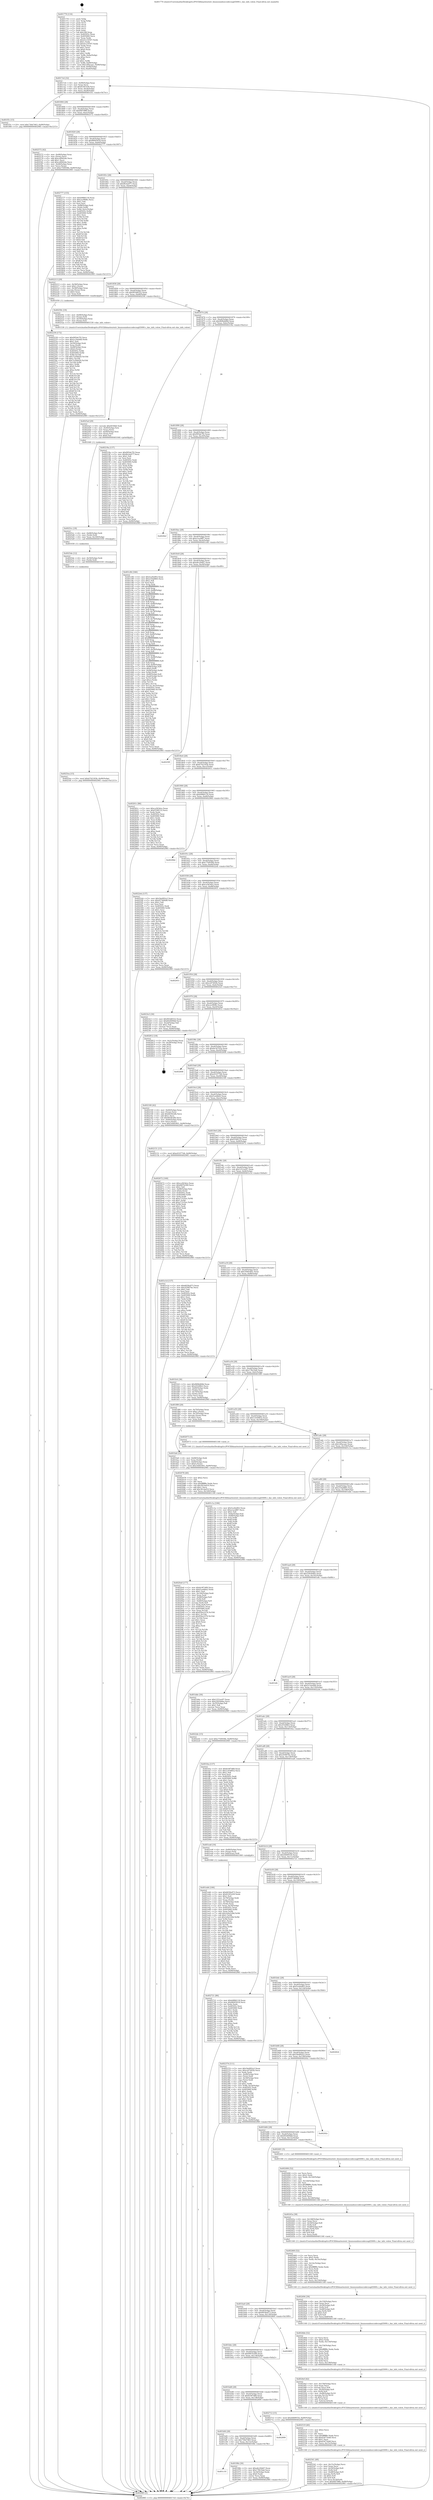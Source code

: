 digraph "0x401770" {
  label = "0x401770 (/mnt/c/Users/mathe/Desktop/tcc/POCII/binaries/extr_linuxsoundsoccodecssgtl5000.c_dac_info_volsw_Final-ollvm.out::main(0))"
  labelloc = "t"
  node[shape=record]

  Entry [label="",width=0.3,height=0.3,shape=circle,fillcolor=black,style=filled]
  "0x4017e4" [label="{
     0x4017e4 [32]\l
     | [instrs]\l
     &nbsp;&nbsp;0x4017e4 \<+6\>: mov -0x90(%rbp),%eax\l
     &nbsp;&nbsp;0x4017ea \<+2\>: mov %eax,%ecx\l
     &nbsp;&nbsp;0x4017ec \<+6\>: sub $0x810f1d39,%ecx\l
     &nbsp;&nbsp;0x4017f2 \<+6\>: mov %eax,-0xa4(%rbp)\l
     &nbsp;&nbsp;0x4017f8 \<+6\>: mov %ecx,-0xa8(%rbp)\l
     &nbsp;&nbsp;0x4017fe \<+6\>: je 0000000000401f5c \<main+0x7ec\>\l
  }"]
  "0x401f5c" [label="{
     0x401f5c [15]\l
     | [instrs]\l
     &nbsp;&nbsp;0x401f5c \<+10\>: movl $0x736d7463,-0x90(%rbp)\l
     &nbsp;&nbsp;0x401f66 \<+5\>: jmp 0000000000402985 \<main+0x1215\>\l
  }"]
  "0x401804" [label="{
     0x401804 [28]\l
     | [instrs]\l
     &nbsp;&nbsp;0x401804 \<+5\>: jmp 0000000000401809 \<main+0x99\>\l
     &nbsp;&nbsp;0x401809 \<+6\>: mov -0xa4(%rbp),%eax\l
     &nbsp;&nbsp;0x40180f \<+5\>: sub $0x84f79ffd,%eax\l
     &nbsp;&nbsp;0x401814 \<+6\>: mov %eax,-0xac(%rbp)\l
     &nbsp;&nbsp;0x40181a \<+6\>: je 0000000000402572 \<main+0xe02\>\l
  }"]
  Exit [label="",width=0.3,height=0.3,shape=circle,fillcolor=black,style=filled,peripheries=2]
  "0x402572" [label="{
     0x402572 [42]\l
     | [instrs]\l
     &nbsp;&nbsp;0x402572 \<+4\>: mov -0x48(%rbp),%rax\l
     &nbsp;&nbsp;0x402576 \<+2\>: mov (%rax),%ecx\l
     &nbsp;&nbsp;0x402578 \<+6\>: add $0xce8942de,%ecx\l
     &nbsp;&nbsp;0x40257e \<+3\>: add $0x1,%ecx\l
     &nbsp;&nbsp;0x402581 \<+6\>: sub $0xce8942de,%ecx\l
     &nbsp;&nbsp;0x402587 \<+4\>: mov -0x48(%rbp),%rax\l
     &nbsp;&nbsp;0x40258b \<+2\>: mov %ecx,(%rax)\l
     &nbsp;&nbsp;0x40258d \<+10\>: movl $0xc7509384,-0x90(%rbp)\l
     &nbsp;&nbsp;0x402597 \<+5\>: jmp 0000000000402985 \<main+0x1215\>\l
  }"]
  "0x401820" [label="{
     0x401820 [28]\l
     | [instrs]\l
     &nbsp;&nbsp;0x401820 \<+5\>: jmp 0000000000401825 \<main+0xb5\>\l
     &nbsp;&nbsp;0x401825 \<+6\>: mov -0xa4(%rbp),%eax\l
     &nbsp;&nbsp;0x40182b \<+5\>: sub $0x860f3018,%eax\l
     &nbsp;&nbsp;0x401830 \<+6\>: mov %eax,-0xb0(%rbp)\l
     &nbsp;&nbsp;0x401836 \<+6\>: je 0000000000402777 \<main+0x1007\>\l
  }"]
  "0x4025ea" [label="{
     0x4025ea [15]\l
     | [instrs]\l
     &nbsp;&nbsp;0x4025ea \<+10\>: movl $0xb742183b,-0x90(%rbp)\l
     &nbsp;&nbsp;0x4025f4 \<+5\>: jmp 0000000000402985 \<main+0x1215\>\l
  }"]
  "0x402777" [label="{
     0x402777 [155]\l
     | [instrs]\l
     &nbsp;&nbsp;0x402777 \<+5\>: mov $0xb9f66118,%eax\l
     &nbsp;&nbsp;0x40277c \<+5\>: mov $0xcecf908c,%ecx\l
     &nbsp;&nbsp;0x402781 \<+2\>: mov $0x1,%dl\l
     &nbsp;&nbsp;0x402783 \<+2\>: xor %esi,%esi\l
     &nbsp;&nbsp;0x402785 \<+7\>: mov -0x88(%rbp),%rdi\l
     &nbsp;&nbsp;0x40278c \<+3\>: mov (%rdi),%r8d\l
     &nbsp;&nbsp;0x40278f \<+4\>: mov %r8d,-0x2c(%rbp)\l
     &nbsp;&nbsp;0x402793 \<+8\>: mov 0x40505c,%r8d\l
     &nbsp;&nbsp;0x40279b \<+8\>: mov 0x405060,%r9d\l
     &nbsp;&nbsp;0x4027a3 \<+3\>: sub $0x1,%esi\l
     &nbsp;&nbsp;0x4027a6 \<+3\>: mov %r8d,%r10d\l
     &nbsp;&nbsp;0x4027a9 \<+3\>: add %esi,%r10d\l
     &nbsp;&nbsp;0x4027ac \<+4\>: imul %r10d,%r8d\l
     &nbsp;&nbsp;0x4027b0 \<+4\>: and $0x1,%r8d\l
     &nbsp;&nbsp;0x4027b4 \<+4\>: cmp $0x0,%r8d\l
     &nbsp;&nbsp;0x4027b8 \<+4\>: sete %r11b\l
     &nbsp;&nbsp;0x4027bc \<+4\>: cmp $0xa,%r9d\l
     &nbsp;&nbsp;0x4027c0 \<+3\>: setl %bl\l
     &nbsp;&nbsp;0x4027c3 \<+3\>: mov %r11b,%r14b\l
     &nbsp;&nbsp;0x4027c6 \<+4\>: xor $0xff,%r14b\l
     &nbsp;&nbsp;0x4027ca \<+3\>: mov %bl,%r15b\l
     &nbsp;&nbsp;0x4027cd \<+4\>: xor $0xff,%r15b\l
     &nbsp;&nbsp;0x4027d1 \<+3\>: xor $0x0,%dl\l
     &nbsp;&nbsp;0x4027d4 \<+3\>: mov %r14b,%r12b\l
     &nbsp;&nbsp;0x4027d7 \<+4\>: and $0x0,%r12b\l
     &nbsp;&nbsp;0x4027db \<+3\>: and %dl,%r11b\l
     &nbsp;&nbsp;0x4027de \<+3\>: mov %r15b,%r13b\l
     &nbsp;&nbsp;0x4027e1 \<+4\>: and $0x0,%r13b\l
     &nbsp;&nbsp;0x4027e5 \<+2\>: and %dl,%bl\l
     &nbsp;&nbsp;0x4027e7 \<+3\>: or %r11b,%r12b\l
     &nbsp;&nbsp;0x4027ea \<+3\>: or %bl,%r13b\l
     &nbsp;&nbsp;0x4027ed \<+3\>: xor %r13b,%r12b\l
     &nbsp;&nbsp;0x4027f0 \<+3\>: or %r15b,%r14b\l
     &nbsp;&nbsp;0x4027f3 \<+4\>: xor $0xff,%r14b\l
     &nbsp;&nbsp;0x4027f7 \<+3\>: or $0x0,%dl\l
     &nbsp;&nbsp;0x4027fa \<+3\>: and %dl,%r14b\l
     &nbsp;&nbsp;0x4027fd \<+3\>: or %r14b,%r12b\l
     &nbsp;&nbsp;0x402800 \<+4\>: test $0x1,%r12b\l
     &nbsp;&nbsp;0x402804 \<+3\>: cmovne %ecx,%eax\l
     &nbsp;&nbsp;0x402807 \<+6\>: mov %eax,-0x90(%rbp)\l
     &nbsp;&nbsp;0x40280d \<+5\>: jmp 0000000000402985 \<main+0x1215\>\l
  }"]
  "0x40183c" [label="{
     0x40183c [28]\l
     | [instrs]\l
     &nbsp;&nbsp;0x40183c \<+5\>: jmp 0000000000401841 \<main+0xd1\>\l
     &nbsp;&nbsp;0x401841 \<+6\>: mov -0xa4(%rbp),%eax\l
     &nbsp;&nbsp;0x401847 \<+5\>: sub $0x8fc4a977,%eax\l
     &nbsp;&nbsp;0x40184c \<+6\>: mov %eax,-0xb4(%rbp)\l
     &nbsp;&nbsp;0x401852 \<+6\>: je 0000000000402213 \<main+0xaa3\>\l
  }"]
  "0x4025de" [label="{
     0x4025de [12]\l
     | [instrs]\l
     &nbsp;&nbsp;0x4025de \<+4\>: mov -0x50(%rbp),%rdi\l
     &nbsp;&nbsp;0x4025e2 \<+3\>: mov (%rdi),%rdi\l
     &nbsp;&nbsp;0x4025e5 \<+5\>: call 0000000000401030 \<free@plt\>\l
     | [calls]\l
     &nbsp;&nbsp;0x401030 \{1\} (unknown)\l
  }"]
  "0x402213" [label="{
     0x402213 [29]\l
     | [instrs]\l
     &nbsp;&nbsp;0x402213 \<+4\>: mov -0x58(%rbp),%rax\l
     &nbsp;&nbsp;0x402217 \<+6\>: movl $0x1,(%rax)\l
     &nbsp;&nbsp;0x40221d \<+4\>: mov -0x58(%rbp),%rax\l
     &nbsp;&nbsp;0x402221 \<+3\>: movslq (%rax),%rax\l
     &nbsp;&nbsp;0x402224 \<+4\>: shl $0x5,%rax\l
     &nbsp;&nbsp;0x402228 \<+3\>: mov %rax,%rdi\l
     &nbsp;&nbsp;0x40222b \<+5\>: call 0000000000401050 \<malloc@plt\>\l
     | [calls]\l
     &nbsp;&nbsp;0x401050 \{1\} (unknown)\l
  }"]
  "0x401858" [label="{
     0x401858 [28]\l
     | [instrs]\l
     &nbsp;&nbsp;0x401858 \<+5\>: jmp 000000000040185d \<main+0xed\>\l
     &nbsp;&nbsp;0x40185d \<+6\>: mov -0xa4(%rbp),%eax\l
     &nbsp;&nbsp;0x401863 \<+5\>: sub $0x903d6522,%eax\l
     &nbsp;&nbsp;0x401868 \<+6\>: mov %eax,-0xb8(%rbp)\l
     &nbsp;&nbsp;0x40186e \<+6\>: je 000000000040259c \<main+0xe2c\>\l
  }"]
  "0x4025cc" [label="{
     0x4025cc [18]\l
     | [instrs]\l
     &nbsp;&nbsp;0x4025cc \<+4\>: mov -0x68(%rbp),%rdi\l
     &nbsp;&nbsp;0x4025d0 \<+3\>: mov (%rdi),%rdi\l
     &nbsp;&nbsp;0x4025d3 \<+6\>: mov %eax,-0x160(%rbp)\l
     &nbsp;&nbsp;0x4025d9 \<+5\>: call 0000000000401030 \<free@plt\>\l
     | [calls]\l
     &nbsp;&nbsp;0x401030 \{1\} (unknown)\l
  }"]
  "0x40259c" [label="{
     0x40259c [19]\l
     | [instrs]\l
     &nbsp;&nbsp;0x40259c \<+4\>: mov -0x68(%rbp),%rax\l
     &nbsp;&nbsp;0x4025a0 \<+3\>: mov (%rax),%rdi\l
     &nbsp;&nbsp;0x4025a3 \<+4\>: mov -0x50(%rbp),%rax\l
     &nbsp;&nbsp;0x4025a7 \<+3\>: mov (%rax),%rsi\l
     &nbsp;&nbsp;0x4025aa \<+5\>: call 0000000000401530 \<dac_info_volsw\>\l
     | [calls]\l
     &nbsp;&nbsp;0x401530 \{1\} (/mnt/c/Users/mathe/Desktop/tcc/POCII/binaries/extr_linuxsoundsoccodecssgtl5000.c_dac_info_volsw_Final-ollvm.out::dac_info_volsw)\l
  }"]
  "0x401874" [label="{
     0x401874 [28]\l
     | [instrs]\l
     &nbsp;&nbsp;0x401874 \<+5\>: jmp 0000000000401879 \<main+0x109\>\l
     &nbsp;&nbsp;0x401879 \<+6\>: mov -0xa4(%rbp),%eax\l
     &nbsp;&nbsp;0x40187f \<+5\>: sub $0x969b468d,%eax\l
     &nbsp;&nbsp;0x401884 \<+6\>: mov %eax,-0xbc(%rbp)\l
     &nbsp;&nbsp;0x40188a \<+6\>: je 000000000040218a \<main+0xa1a\>\l
  }"]
  "0x4025af" [label="{
     0x4025af [29]\l
     | [instrs]\l
     &nbsp;&nbsp;0x4025af \<+10\>: movabs $0x4030b6,%rdi\l
     &nbsp;&nbsp;0x4025b9 \<+4\>: mov -0x40(%rbp),%rsi\l
     &nbsp;&nbsp;0x4025bd \<+2\>: mov %eax,(%rsi)\l
     &nbsp;&nbsp;0x4025bf \<+4\>: mov -0x40(%rbp),%rsi\l
     &nbsp;&nbsp;0x4025c3 \<+2\>: mov (%rsi),%esi\l
     &nbsp;&nbsp;0x4025c5 \<+2\>: mov $0x0,%al\l
     &nbsp;&nbsp;0x4025c7 \<+5\>: call 0000000000401040 \<printf@plt\>\l
     | [calls]\l
     &nbsp;&nbsp;0x401040 \{1\} (unknown)\l
  }"]
  "0x40218a" [label="{
     0x40218a [137]\l
     | [instrs]\l
     &nbsp;&nbsp;0x40218a \<+5\>: mov $0x995de7f2,%eax\l
     &nbsp;&nbsp;0x40218f \<+5\>: mov $0x8fc4a977,%ecx\l
     &nbsp;&nbsp;0x402194 \<+2\>: mov $0x1,%dl\l
     &nbsp;&nbsp;0x402196 \<+2\>: xor %esi,%esi\l
     &nbsp;&nbsp;0x402198 \<+7\>: mov 0x40505c,%edi\l
     &nbsp;&nbsp;0x40219f \<+8\>: mov 0x405060,%r8d\l
     &nbsp;&nbsp;0x4021a7 \<+3\>: sub $0x1,%esi\l
     &nbsp;&nbsp;0x4021aa \<+3\>: mov %edi,%r9d\l
     &nbsp;&nbsp;0x4021ad \<+3\>: add %esi,%r9d\l
     &nbsp;&nbsp;0x4021b0 \<+4\>: imul %r9d,%edi\l
     &nbsp;&nbsp;0x4021b4 \<+3\>: and $0x1,%edi\l
     &nbsp;&nbsp;0x4021b7 \<+3\>: cmp $0x0,%edi\l
     &nbsp;&nbsp;0x4021ba \<+4\>: sete %r10b\l
     &nbsp;&nbsp;0x4021be \<+4\>: cmp $0xa,%r8d\l
     &nbsp;&nbsp;0x4021c2 \<+4\>: setl %r11b\l
     &nbsp;&nbsp;0x4021c6 \<+3\>: mov %r10b,%bl\l
     &nbsp;&nbsp;0x4021c9 \<+3\>: xor $0xff,%bl\l
     &nbsp;&nbsp;0x4021cc \<+3\>: mov %r11b,%r14b\l
     &nbsp;&nbsp;0x4021cf \<+4\>: xor $0xff,%r14b\l
     &nbsp;&nbsp;0x4021d3 \<+3\>: xor $0x0,%dl\l
     &nbsp;&nbsp;0x4021d6 \<+3\>: mov %bl,%r15b\l
     &nbsp;&nbsp;0x4021d9 \<+4\>: and $0x0,%r15b\l
     &nbsp;&nbsp;0x4021dd \<+3\>: and %dl,%r10b\l
     &nbsp;&nbsp;0x4021e0 \<+3\>: mov %r14b,%r12b\l
     &nbsp;&nbsp;0x4021e3 \<+4\>: and $0x0,%r12b\l
     &nbsp;&nbsp;0x4021e7 \<+3\>: and %dl,%r11b\l
     &nbsp;&nbsp;0x4021ea \<+3\>: or %r10b,%r15b\l
     &nbsp;&nbsp;0x4021ed \<+3\>: or %r11b,%r12b\l
     &nbsp;&nbsp;0x4021f0 \<+3\>: xor %r12b,%r15b\l
     &nbsp;&nbsp;0x4021f3 \<+3\>: or %r14b,%bl\l
     &nbsp;&nbsp;0x4021f6 \<+3\>: xor $0xff,%bl\l
     &nbsp;&nbsp;0x4021f9 \<+3\>: or $0x0,%dl\l
     &nbsp;&nbsp;0x4021fc \<+2\>: and %dl,%bl\l
     &nbsp;&nbsp;0x4021fe \<+3\>: or %bl,%r15b\l
     &nbsp;&nbsp;0x402201 \<+4\>: test $0x1,%r15b\l
     &nbsp;&nbsp;0x402205 \<+3\>: cmovne %ecx,%eax\l
     &nbsp;&nbsp;0x402208 \<+6\>: mov %eax,-0x90(%rbp)\l
     &nbsp;&nbsp;0x40220e \<+5\>: jmp 0000000000402985 \<main+0x1215\>\l
  }"]
  "0x401890" [label="{
     0x401890 [28]\l
     | [instrs]\l
     &nbsp;&nbsp;0x401890 \<+5\>: jmp 0000000000401895 \<main+0x125\>\l
     &nbsp;&nbsp;0x401895 \<+6\>: mov -0xa4(%rbp),%eax\l
     &nbsp;&nbsp;0x40189b \<+5\>: sub $0x995de7f2,%eax\l
     &nbsp;&nbsp;0x4018a0 \<+6\>: mov %eax,-0xc0(%rbp)\l
     &nbsp;&nbsp;0x4018a6 \<+6\>: je 00000000004028ef \<main+0x117f\>\l
  }"]
  "0x402541" [label="{
     0x402541 [49]\l
     | [instrs]\l
     &nbsp;&nbsp;0x402541 \<+6\>: mov -0x15c(%rbp),%ecx\l
     &nbsp;&nbsp;0x402547 \<+3\>: imul %eax,%ecx\l
     &nbsp;&nbsp;0x40254a \<+4\>: mov -0x50(%rbp),%r8\l
     &nbsp;&nbsp;0x40254e \<+3\>: mov (%r8),%r8\l
     &nbsp;&nbsp;0x402551 \<+4\>: mov -0x48(%rbp),%r9\l
     &nbsp;&nbsp;0x402555 \<+3\>: movslq (%r9),%r9\l
     &nbsp;&nbsp;0x402558 \<+4\>: shl $0x5,%r9\l
     &nbsp;&nbsp;0x40255c \<+3\>: add %r9,%r8\l
     &nbsp;&nbsp;0x40255f \<+4\>: mov %ecx,0x18(%r8)\l
     &nbsp;&nbsp;0x402563 \<+10\>: movl $0x84f79ffd,-0x90(%rbp)\l
     &nbsp;&nbsp;0x40256d \<+5\>: jmp 0000000000402985 \<main+0x1215\>\l
  }"]
  "0x4028ef" [label="{
     0x4028ef\l
  }", style=dashed]
  "0x4018ac" [label="{
     0x4018ac [28]\l
     | [instrs]\l
     &nbsp;&nbsp;0x4018ac \<+5\>: jmp 00000000004018b1 \<main+0x141\>\l
     &nbsp;&nbsp;0x4018b1 \<+6\>: mov -0xa4(%rbp),%eax\l
     &nbsp;&nbsp;0x4018b7 \<+5\>: sub $0xa1acdf87,%eax\l
     &nbsp;&nbsp;0x4018bc \<+6\>: mov %eax,-0xc4(%rbp)\l
     &nbsp;&nbsp;0x4018c2 \<+6\>: je 0000000000401c84 \<main+0x514\>\l
  }"]
  "0x402519" [label="{
     0x402519 [40]\l
     | [instrs]\l
     &nbsp;&nbsp;0x402519 \<+5\>: mov $0x2,%ecx\l
     &nbsp;&nbsp;0x40251e \<+1\>: cltd\l
     &nbsp;&nbsp;0x40251f \<+2\>: idiv %ecx\l
     &nbsp;&nbsp;0x402521 \<+6\>: imul $0xfffffffe,%edx,%ecx\l
     &nbsp;&nbsp;0x402527 \<+6\>: add $0xd3473eb8,%ecx\l
     &nbsp;&nbsp;0x40252d \<+3\>: add $0x1,%ecx\l
     &nbsp;&nbsp;0x402530 \<+6\>: sub $0xd3473eb8,%ecx\l
     &nbsp;&nbsp;0x402536 \<+6\>: mov %ecx,-0x15c(%rbp)\l
     &nbsp;&nbsp;0x40253c \<+5\>: call 0000000000401160 \<next_i\>\l
     | [calls]\l
     &nbsp;&nbsp;0x401160 \{1\} (/mnt/c/Users/mathe/Desktop/tcc/POCII/binaries/extr_linuxsoundsoccodecssgtl5000.c_dac_info_volsw_Final-ollvm.out::next_i)\l
  }"]
  "0x401c84" [label="{
     0x401c84 [346]\l
     | [instrs]\l
     &nbsp;&nbsp;0x401c84 \<+5\>: mov $0x5ca9a903,%eax\l
     &nbsp;&nbsp;0x401c89 \<+5\>: mov $0x219a6865,%ecx\l
     &nbsp;&nbsp;0x401c8e \<+2\>: mov $0x1,%dl\l
     &nbsp;&nbsp;0x401c90 \<+2\>: xor %esi,%esi\l
     &nbsp;&nbsp;0x401c92 \<+3\>: mov %rsp,%rdi\l
     &nbsp;&nbsp;0x401c95 \<+4\>: add $0xfffffffffffffff0,%rdi\l
     &nbsp;&nbsp;0x401c99 \<+3\>: mov %rdi,%rsp\l
     &nbsp;&nbsp;0x401c9c \<+7\>: mov %rdi,-0x88(%rbp)\l
     &nbsp;&nbsp;0x401ca3 \<+3\>: mov %rsp,%rdi\l
     &nbsp;&nbsp;0x401ca6 \<+4\>: add $0xfffffffffffffff0,%rdi\l
     &nbsp;&nbsp;0x401caa \<+3\>: mov %rdi,%rsp\l
     &nbsp;&nbsp;0x401cad \<+3\>: mov %rsp,%r8\l
     &nbsp;&nbsp;0x401cb0 \<+4\>: add $0xfffffffffffffff0,%r8\l
     &nbsp;&nbsp;0x401cb4 \<+3\>: mov %r8,%rsp\l
     &nbsp;&nbsp;0x401cb7 \<+4\>: mov %r8,-0x80(%rbp)\l
     &nbsp;&nbsp;0x401cbb \<+3\>: mov %rsp,%r8\l
     &nbsp;&nbsp;0x401cbe \<+4\>: add $0xfffffffffffffff0,%r8\l
     &nbsp;&nbsp;0x401cc2 \<+3\>: mov %r8,%rsp\l
     &nbsp;&nbsp;0x401cc5 \<+4\>: mov %r8,-0x78(%rbp)\l
     &nbsp;&nbsp;0x401cc9 \<+3\>: mov %rsp,%r8\l
     &nbsp;&nbsp;0x401ccc \<+4\>: add $0xfffffffffffffff0,%r8\l
     &nbsp;&nbsp;0x401cd0 \<+3\>: mov %r8,%rsp\l
     &nbsp;&nbsp;0x401cd3 \<+4\>: mov %r8,-0x70(%rbp)\l
     &nbsp;&nbsp;0x401cd7 \<+3\>: mov %rsp,%r8\l
     &nbsp;&nbsp;0x401cda \<+4\>: add $0xfffffffffffffff0,%r8\l
     &nbsp;&nbsp;0x401cde \<+3\>: mov %r8,%rsp\l
     &nbsp;&nbsp;0x401ce1 \<+4\>: mov %r8,-0x68(%rbp)\l
     &nbsp;&nbsp;0x401ce5 \<+3\>: mov %rsp,%r8\l
     &nbsp;&nbsp;0x401ce8 \<+4\>: add $0xfffffffffffffff0,%r8\l
     &nbsp;&nbsp;0x401cec \<+3\>: mov %r8,%rsp\l
     &nbsp;&nbsp;0x401cef \<+4\>: mov %r8,-0x60(%rbp)\l
     &nbsp;&nbsp;0x401cf3 \<+3\>: mov %rsp,%r8\l
     &nbsp;&nbsp;0x401cf6 \<+4\>: add $0xfffffffffffffff0,%r8\l
     &nbsp;&nbsp;0x401cfa \<+3\>: mov %r8,%rsp\l
     &nbsp;&nbsp;0x401cfd \<+4\>: mov %r8,-0x58(%rbp)\l
     &nbsp;&nbsp;0x401d01 \<+3\>: mov %rsp,%r8\l
     &nbsp;&nbsp;0x401d04 \<+4\>: add $0xfffffffffffffff0,%r8\l
     &nbsp;&nbsp;0x401d08 \<+3\>: mov %r8,%rsp\l
     &nbsp;&nbsp;0x401d0b \<+4\>: mov %r8,-0x50(%rbp)\l
     &nbsp;&nbsp;0x401d0f \<+3\>: mov %rsp,%r8\l
     &nbsp;&nbsp;0x401d12 \<+4\>: add $0xfffffffffffffff0,%r8\l
     &nbsp;&nbsp;0x401d16 \<+3\>: mov %r8,%rsp\l
     &nbsp;&nbsp;0x401d19 \<+4\>: mov %r8,-0x48(%rbp)\l
     &nbsp;&nbsp;0x401d1d \<+3\>: mov %rsp,%r8\l
     &nbsp;&nbsp;0x401d20 \<+4\>: add $0xfffffffffffffff0,%r8\l
     &nbsp;&nbsp;0x401d24 \<+3\>: mov %r8,%rsp\l
     &nbsp;&nbsp;0x401d27 \<+4\>: mov %r8,-0x40(%rbp)\l
     &nbsp;&nbsp;0x401d2b \<+7\>: mov -0x88(%rbp),%r8\l
     &nbsp;&nbsp;0x401d32 \<+7\>: movl $0x0,(%r8)\l
     &nbsp;&nbsp;0x401d39 \<+7\>: mov -0x94(%rbp),%r9d\l
     &nbsp;&nbsp;0x401d40 \<+3\>: mov %r9d,(%rdi)\l
     &nbsp;&nbsp;0x401d43 \<+4\>: mov -0x80(%rbp),%r8\l
     &nbsp;&nbsp;0x401d47 \<+7\>: mov -0xa0(%rbp),%r10\l
     &nbsp;&nbsp;0x401d4e \<+3\>: mov %r10,(%r8)\l
     &nbsp;&nbsp;0x401d51 \<+3\>: cmpl $0x2,(%rdi)\l
     &nbsp;&nbsp;0x401d54 \<+4\>: setne %r11b\l
     &nbsp;&nbsp;0x401d58 \<+4\>: and $0x1,%r11b\l
     &nbsp;&nbsp;0x401d5c \<+4\>: mov %r11b,-0x35(%rbp)\l
     &nbsp;&nbsp;0x401d60 \<+7\>: mov 0x40505c,%ebx\l
     &nbsp;&nbsp;0x401d67 \<+8\>: mov 0x405060,%r14d\l
     &nbsp;&nbsp;0x401d6f \<+3\>: sub $0x1,%esi\l
     &nbsp;&nbsp;0x401d72 \<+3\>: mov %ebx,%r15d\l
     &nbsp;&nbsp;0x401d75 \<+3\>: add %esi,%r15d\l
     &nbsp;&nbsp;0x401d78 \<+4\>: imul %r15d,%ebx\l
     &nbsp;&nbsp;0x401d7c \<+3\>: and $0x1,%ebx\l
     &nbsp;&nbsp;0x401d7f \<+3\>: cmp $0x0,%ebx\l
     &nbsp;&nbsp;0x401d82 \<+4\>: sete %r11b\l
     &nbsp;&nbsp;0x401d86 \<+4\>: cmp $0xa,%r14d\l
     &nbsp;&nbsp;0x401d8a \<+4\>: setl %r12b\l
     &nbsp;&nbsp;0x401d8e \<+3\>: mov %r11b,%r13b\l
     &nbsp;&nbsp;0x401d91 \<+4\>: xor $0xff,%r13b\l
     &nbsp;&nbsp;0x401d95 \<+3\>: mov %r12b,%sil\l
     &nbsp;&nbsp;0x401d98 \<+4\>: xor $0xff,%sil\l
     &nbsp;&nbsp;0x401d9c \<+3\>: xor $0x0,%dl\l
     &nbsp;&nbsp;0x401d9f \<+3\>: mov %r13b,%dil\l
     &nbsp;&nbsp;0x401da2 \<+4\>: and $0x0,%dil\l
     &nbsp;&nbsp;0x401da6 \<+3\>: and %dl,%r11b\l
     &nbsp;&nbsp;0x401da9 \<+3\>: mov %sil,%r8b\l
     &nbsp;&nbsp;0x401dac \<+4\>: and $0x0,%r8b\l
     &nbsp;&nbsp;0x401db0 \<+3\>: and %dl,%r12b\l
     &nbsp;&nbsp;0x401db3 \<+3\>: or %r11b,%dil\l
     &nbsp;&nbsp;0x401db6 \<+3\>: or %r12b,%r8b\l
     &nbsp;&nbsp;0x401db9 \<+3\>: xor %r8b,%dil\l
     &nbsp;&nbsp;0x401dbc \<+3\>: or %sil,%r13b\l
     &nbsp;&nbsp;0x401dbf \<+4\>: xor $0xff,%r13b\l
     &nbsp;&nbsp;0x401dc3 \<+3\>: or $0x0,%dl\l
     &nbsp;&nbsp;0x401dc6 \<+3\>: and %dl,%r13b\l
     &nbsp;&nbsp;0x401dc9 \<+3\>: or %r13b,%dil\l
     &nbsp;&nbsp;0x401dcc \<+4\>: test $0x1,%dil\l
     &nbsp;&nbsp;0x401dd0 \<+3\>: cmovne %ecx,%eax\l
     &nbsp;&nbsp;0x401dd3 \<+6\>: mov %eax,-0x90(%rbp)\l
     &nbsp;&nbsp;0x401dd9 \<+5\>: jmp 0000000000402985 \<main+0x1215\>\l
  }"]
  "0x4018c8" [label="{
     0x4018c8 [28]\l
     | [instrs]\l
     &nbsp;&nbsp;0x4018c8 \<+5\>: jmp 00000000004018cd \<main+0x15d\>\l
     &nbsp;&nbsp;0x4018cd \<+6\>: mov -0xa4(%rbp),%eax\l
     &nbsp;&nbsp;0x4018d3 \<+5\>: sub $0xa6c20dd7,%eax\l
     &nbsp;&nbsp;0x4018d8 \<+6\>: mov %eax,-0xc8(%rbp)\l
     &nbsp;&nbsp;0x4018de \<+6\>: je 00000000004025f9 \<main+0xe89\>\l
  }"]
  "0x4024ef" [label="{
     0x4024ef [42]\l
     | [instrs]\l
     &nbsp;&nbsp;0x4024ef \<+6\>: mov -0x158(%rbp),%ecx\l
     &nbsp;&nbsp;0x4024f5 \<+3\>: imul %eax,%ecx\l
     &nbsp;&nbsp;0x4024f8 \<+3\>: movslq %ecx,%r8\l
     &nbsp;&nbsp;0x4024fb \<+4\>: mov -0x50(%rbp),%r9\l
     &nbsp;&nbsp;0x4024ff \<+3\>: mov (%r9),%r9\l
     &nbsp;&nbsp;0x402502 \<+4\>: mov -0x48(%rbp),%r10\l
     &nbsp;&nbsp;0x402506 \<+3\>: movslq (%r10),%r10\l
     &nbsp;&nbsp;0x402509 \<+4\>: shl $0x5,%r10\l
     &nbsp;&nbsp;0x40250d \<+3\>: add %r10,%r9\l
     &nbsp;&nbsp;0x402510 \<+4\>: mov %r8,0x10(%r9)\l
     &nbsp;&nbsp;0x402514 \<+5\>: call 0000000000401160 \<next_i\>\l
     | [calls]\l
     &nbsp;&nbsp;0x401160 \{1\} (/mnt/c/Users/mathe/Desktop/tcc/POCII/binaries/extr_linuxsoundsoccodecssgtl5000.c_dac_info_volsw_Final-ollvm.out::next_i)\l
  }"]
  "0x4025f9" [label="{
     0x4025f9\l
  }", style=dashed]
  "0x4018e4" [label="{
     0x4018e4 [28]\l
     | [instrs]\l
     &nbsp;&nbsp;0x4018e4 \<+5\>: jmp 00000000004018e9 \<main+0x179\>\l
     &nbsp;&nbsp;0x4018e9 \<+6\>: mov -0xa4(%rbp),%eax\l
     &nbsp;&nbsp;0x4018ef \<+5\>: sub $0xb742183b,%eax\l
     &nbsp;&nbsp;0x4018f4 \<+6\>: mov %eax,-0xcc(%rbp)\l
     &nbsp;&nbsp;0x4018fa \<+6\>: je 000000000040261c \<main+0xeac\>\l
  }"]
  "0x4024bb" [label="{
     0x4024bb [52]\l
     | [instrs]\l
     &nbsp;&nbsp;0x4024bb \<+2\>: xor %ecx,%ecx\l
     &nbsp;&nbsp;0x4024bd \<+5\>: mov $0x2,%edx\l
     &nbsp;&nbsp;0x4024c2 \<+6\>: mov %edx,-0x154(%rbp)\l
     &nbsp;&nbsp;0x4024c8 \<+1\>: cltd\l
     &nbsp;&nbsp;0x4024c9 \<+6\>: mov -0x154(%rbp),%esi\l
     &nbsp;&nbsp;0x4024cf \<+2\>: idiv %esi\l
     &nbsp;&nbsp;0x4024d1 \<+6\>: imul $0xfffffffe,%edx,%edx\l
     &nbsp;&nbsp;0x4024d7 \<+2\>: mov %ecx,%edi\l
     &nbsp;&nbsp;0x4024d9 \<+2\>: sub %edx,%edi\l
     &nbsp;&nbsp;0x4024db \<+2\>: mov %ecx,%edx\l
     &nbsp;&nbsp;0x4024dd \<+3\>: sub $0x1,%edx\l
     &nbsp;&nbsp;0x4024e0 \<+2\>: add %edx,%edi\l
     &nbsp;&nbsp;0x4024e2 \<+2\>: sub %edi,%ecx\l
     &nbsp;&nbsp;0x4024e4 \<+6\>: mov %ecx,-0x158(%rbp)\l
     &nbsp;&nbsp;0x4024ea \<+5\>: call 0000000000401160 \<next_i\>\l
     | [calls]\l
     &nbsp;&nbsp;0x401160 \{1\} (/mnt/c/Users/mathe/Desktop/tcc/POCII/binaries/extr_linuxsoundsoccodecssgtl5000.c_dac_info_volsw_Final-ollvm.out::next_i)\l
  }"]
  "0x40261c" [label="{
     0x40261c [86]\l
     | [instrs]\l
     &nbsp;&nbsp;0x40261c \<+5\>: mov $0xca363dce,%eax\l
     &nbsp;&nbsp;0x402621 \<+5\>: mov $0xf339f133,%ecx\l
     &nbsp;&nbsp;0x402626 \<+2\>: xor %edx,%edx\l
     &nbsp;&nbsp;0x402628 \<+7\>: mov 0x40505c,%esi\l
     &nbsp;&nbsp;0x40262f \<+7\>: mov 0x405060,%edi\l
     &nbsp;&nbsp;0x402636 \<+3\>: sub $0x1,%edx\l
     &nbsp;&nbsp;0x402639 \<+3\>: mov %esi,%r8d\l
     &nbsp;&nbsp;0x40263c \<+3\>: add %edx,%r8d\l
     &nbsp;&nbsp;0x40263f \<+4\>: imul %r8d,%esi\l
     &nbsp;&nbsp;0x402643 \<+3\>: and $0x1,%esi\l
     &nbsp;&nbsp;0x402646 \<+3\>: cmp $0x0,%esi\l
     &nbsp;&nbsp;0x402649 \<+4\>: sete %r9b\l
     &nbsp;&nbsp;0x40264d \<+3\>: cmp $0xa,%edi\l
     &nbsp;&nbsp;0x402650 \<+4\>: setl %r10b\l
     &nbsp;&nbsp;0x402654 \<+3\>: mov %r9b,%r11b\l
     &nbsp;&nbsp;0x402657 \<+3\>: and %r10b,%r11b\l
     &nbsp;&nbsp;0x40265a \<+3\>: xor %r10b,%r9b\l
     &nbsp;&nbsp;0x40265d \<+3\>: or %r9b,%r11b\l
     &nbsp;&nbsp;0x402660 \<+4\>: test $0x1,%r11b\l
     &nbsp;&nbsp;0x402664 \<+3\>: cmovne %ecx,%eax\l
     &nbsp;&nbsp;0x402667 \<+6\>: mov %eax,-0x90(%rbp)\l
     &nbsp;&nbsp;0x40266d \<+5\>: jmp 0000000000402985 \<main+0x1215\>\l
  }"]
  "0x401900" [label="{
     0x401900 [28]\l
     | [instrs]\l
     &nbsp;&nbsp;0x401900 \<+5\>: jmp 0000000000401905 \<main+0x195\>\l
     &nbsp;&nbsp;0x401905 \<+6\>: mov -0xa4(%rbp),%eax\l
     &nbsp;&nbsp;0x40190b \<+5\>: sub $0xb9f66118,%eax\l
     &nbsp;&nbsp;0x401910 \<+6\>: mov %eax,-0xd0(%rbp)\l
     &nbsp;&nbsp;0x401916 \<+6\>: je 000000000040296d \<main+0x11fd\>\l
  }"]
  "0x402494" [label="{
     0x402494 [39]\l
     | [instrs]\l
     &nbsp;&nbsp;0x402494 \<+6\>: mov -0x150(%rbp),%ecx\l
     &nbsp;&nbsp;0x40249a \<+3\>: imul %eax,%ecx\l
     &nbsp;&nbsp;0x40249d \<+4\>: mov -0x50(%rbp),%r8\l
     &nbsp;&nbsp;0x4024a1 \<+3\>: mov (%r8),%r8\l
     &nbsp;&nbsp;0x4024a4 \<+4\>: mov -0x48(%rbp),%r9\l
     &nbsp;&nbsp;0x4024a8 \<+3\>: movslq (%r9),%r9\l
     &nbsp;&nbsp;0x4024ab \<+4\>: shl $0x5,%r9\l
     &nbsp;&nbsp;0x4024af \<+3\>: add %r9,%r8\l
     &nbsp;&nbsp;0x4024b2 \<+4\>: mov %ecx,0x8(%r8)\l
     &nbsp;&nbsp;0x4024b6 \<+5\>: call 0000000000401160 \<next_i\>\l
     | [calls]\l
     &nbsp;&nbsp;0x401160 \{1\} (/mnt/c/Users/mathe/Desktop/tcc/POCII/binaries/extr_linuxsoundsoccodecssgtl5000.c_dac_info_volsw_Final-ollvm.out::next_i)\l
  }"]
  "0x40296d" [label="{
     0x40296d\l
  }", style=dashed]
  "0x40191c" [label="{
     0x40191c [28]\l
     | [instrs]\l
     &nbsp;&nbsp;0x40191c \<+5\>: jmp 0000000000401921 \<main+0x1b1\>\l
     &nbsp;&nbsp;0x401921 \<+6\>: mov -0xa4(%rbp),%eax\l
     &nbsp;&nbsp;0x401927 \<+5\>: sub $0xc7509384,%eax\l
     &nbsp;&nbsp;0x40192c \<+6\>: mov %eax,-0xd4(%rbp)\l
     &nbsp;&nbsp;0x401932 \<+6\>: je 00000000004022eb \<main+0xb7b\>\l
  }"]
  "0x402460" [label="{
     0x402460 [52]\l
     | [instrs]\l
     &nbsp;&nbsp;0x402460 \<+2\>: xor %ecx,%ecx\l
     &nbsp;&nbsp;0x402462 \<+5\>: mov $0x2,%edx\l
     &nbsp;&nbsp;0x402467 \<+6\>: mov %edx,-0x14c(%rbp)\l
     &nbsp;&nbsp;0x40246d \<+1\>: cltd\l
     &nbsp;&nbsp;0x40246e \<+6\>: mov -0x14c(%rbp),%esi\l
     &nbsp;&nbsp;0x402474 \<+2\>: idiv %esi\l
     &nbsp;&nbsp;0x402476 \<+6\>: imul $0xfffffffe,%edx,%edx\l
     &nbsp;&nbsp;0x40247c \<+2\>: mov %ecx,%edi\l
     &nbsp;&nbsp;0x40247e \<+2\>: sub %edx,%edi\l
     &nbsp;&nbsp;0x402480 \<+2\>: mov %ecx,%edx\l
     &nbsp;&nbsp;0x402482 \<+3\>: sub $0x1,%edx\l
     &nbsp;&nbsp;0x402485 \<+2\>: add %edx,%edi\l
     &nbsp;&nbsp;0x402487 \<+2\>: sub %edi,%ecx\l
     &nbsp;&nbsp;0x402489 \<+6\>: mov %ecx,-0x150(%rbp)\l
     &nbsp;&nbsp;0x40248f \<+5\>: call 0000000000401160 \<next_i\>\l
     | [calls]\l
     &nbsp;&nbsp;0x401160 \{1\} (/mnt/c/Users/mathe/Desktop/tcc/POCII/binaries/extr_linuxsoundsoccodecssgtl5000.c_dac_info_volsw_Final-ollvm.out::next_i)\l
  }"]
  "0x4022eb" [label="{
     0x4022eb [137]\l
     | [instrs]\l
     &nbsp;&nbsp;0x4022eb \<+5\>: mov $0x5de892a3,%eax\l
     &nbsp;&nbsp;0x4022f0 \<+5\>: mov $0x457484d8,%ecx\l
     &nbsp;&nbsp;0x4022f5 \<+2\>: mov $0x1,%dl\l
     &nbsp;&nbsp;0x4022f7 \<+2\>: xor %esi,%esi\l
     &nbsp;&nbsp;0x4022f9 \<+7\>: mov 0x40505c,%edi\l
     &nbsp;&nbsp;0x402300 \<+8\>: mov 0x405060,%r8d\l
     &nbsp;&nbsp;0x402308 \<+3\>: sub $0x1,%esi\l
     &nbsp;&nbsp;0x40230b \<+3\>: mov %edi,%r9d\l
     &nbsp;&nbsp;0x40230e \<+3\>: add %esi,%r9d\l
     &nbsp;&nbsp;0x402311 \<+4\>: imul %r9d,%edi\l
     &nbsp;&nbsp;0x402315 \<+3\>: and $0x1,%edi\l
     &nbsp;&nbsp;0x402318 \<+3\>: cmp $0x0,%edi\l
     &nbsp;&nbsp;0x40231b \<+4\>: sete %r10b\l
     &nbsp;&nbsp;0x40231f \<+4\>: cmp $0xa,%r8d\l
     &nbsp;&nbsp;0x402323 \<+4\>: setl %r11b\l
     &nbsp;&nbsp;0x402327 \<+3\>: mov %r10b,%bl\l
     &nbsp;&nbsp;0x40232a \<+3\>: xor $0xff,%bl\l
     &nbsp;&nbsp;0x40232d \<+3\>: mov %r11b,%r14b\l
     &nbsp;&nbsp;0x402330 \<+4\>: xor $0xff,%r14b\l
     &nbsp;&nbsp;0x402334 \<+3\>: xor $0x1,%dl\l
     &nbsp;&nbsp;0x402337 \<+3\>: mov %bl,%r15b\l
     &nbsp;&nbsp;0x40233a \<+4\>: and $0xff,%r15b\l
     &nbsp;&nbsp;0x40233e \<+3\>: and %dl,%r10b\l
     &nbsp;&nbsp;0x402341 \<+3\>: mov %r14b,%r12b\l
     &nbsp;&nbsp;0x402344 \<+4\>: and $0xff,%r12b\l
     &nbsp;&nbsp;0x402348 \<+3\>: and %dl,%r11b\l
     &nbsp;&nbsp;0x40234b \<+3\>: or %r10b,%r15b\l
     &nbsp;&nbsp;0x40234e \<+3\>: or %r11b,%r12b\l
     &nbsp;&nbsp;0x402351 \<+3\>: xor %r12b,%r15b\l
     &nbsp;&nbsp;0x402354 \<+3\>: or %r14b,%bl\l
     &nbsp;&nbsp;0x402357 \<+3\>: xor $0xff,%bl\l
     &nbsp;&nbsp;0x40235a \<+3\>: or $0x1,%dl\l
     &nbsp;&nbsp;0x40235d \<+2\>: and %dl,%bl\l
     &nbsp;&nbsp;0x40235f \<+3\>: or %bl,%r15b\l
     &nbsp;&nbsp;0x402362 \<+4\>: test $0x1,%r15b\l
     &nbsp;&nbsp;0x402366 \<+3\>: cmovne %ecx,%eax\l
     &nbsp;&nbsp;0x402369 \<+6\>: mov %eax,-0x90(%rbp)\l
     &nbsp;&nbsp;0x40236f \<+5\>: jmp 0000000000402985 \<main+0x1215\>\l
  }"]
  "0x401938" [label="{
     0x401938 [28]\l
     | [instrs]\l
     &nbsp;&nbsp;0x401938 \<+5\>: jmp 000000000040193d \<main+0x1cd\>\l
     &nbsp;&nbsp;0x40193d \<+6\>: mov -0xa4(%rbp),%eax\l
     &nbsp;&nbsp;0x401943 \<+5\>: sub $0xca363dce,%eax\l
     &nbsp;&nbsp;0x401948 \<+6\>: mov %eax,-0xd8(%rbp)\l
     &nbsp;&nbsp;0x40194e \<+6\>: je 0000000000402951 \<main+0x11e1\>\l
  }"]
  "0x40243a" [label="{
     0x40243a [38]\l
     | [instrs]\l
     &nbsp;&nbsp;0x40243a \<+6\>: mov -0x148(%rbp),%ecx\l
     &nbsp;&nbsp;0x402440 \<+3\>: imul %eax,%ecx\l
     &nbsp;&nbsp;0x402443 \<+4\>: mov -0x50(%rbp),%r8\l
     &nbsp;&nbsp;0x402447 \<+3\>: mov (%r8),%r8\l
     &nbsp;&nbsp;0x40244a \<+4\>: mov -0x48(%rbp),%r9\l
     &nbsp;&nbsp;0x40244e \<+3\>: movslq (%r9),%r9\l
     &nbsp;&nbsp;0x402451 \<+4\>: shl $0x5,%r9\l
     &nbsp;&nbsp;0x402455 \<+3\>: add %r9,%r8\l
     &nbsp;&nbsp;0x402458 \<+3\>: mov %ecx,(%r8)\l
     &nbsp;&nbsp;0x40245b \<+5\>: call 0000000000401160 \<next_i\>\l
     | [calls]\l
     &nbsp;&nbsp;0x401160 \{1\} (/mnt/c/Users/mathe/Desktop/tcc/POCII/binaries/extr_linuxsoundsoccodecssgtl5000.c_dac_info_volsw_Final-ollvm.out::next_i)\l
  }"]
  "0x402951" [label="{
     0x402951\l
  }", style=dashed]
  "0x401954" [label="{
     0x401954 [28]\l
     | [instrs]\l
     &nbsp;&nbsp;0x401954 \<+5\>: jmp 0000000000401959 \<main+0x1e9\>\l
     &nbsp;&nbsp;0x401959 \<+6\>: mov -0xa4(%rbp),%eax\l
     &nbsp;&nbsp;0x40195f \<+5\>: sub $0xce07402b,%eax\l
     &nbsp;&nbsp;0x401964 \<+6\>: mov %eax,-0xdc(%rbp)\l
     &nbsp;&nbsp;0x40196a \<+6\>: je 00000000004023e3 \<main+0xc73\>\l
  }"]
  "0x402406" [label="{
     0x402406 [52]\l
     | [instrs]\l
     &nbsp;&nbsp;0x402406 \<+2\>: xor %ecx,%ecx\l
     &nbsp;&nbsp;0x402408 \<+5\>: mov $0x2,%edx\l
     &nbsp;&nbsp;0x40240d \<+6\>: mov %edx,-0x144(%rbp)\l
     &nbsp;&nbsp;0x402413 \<+1\>: cltd\l
     &nbsp;&nbsp;0x402414 \<+6\>: mov -0x144(%rbp),%esi\l
     &nbsp;&nbsp;0x40241a \<+2\>: idiv %esi\l
     &nbsp;&nbsp;0x40241c \<+6\>: imul $0xfffffffe,%edx,%edx\l
     &nbsp;&nbsp;0x402422 \<+2\>: mov %ecx,%edi\l
     &nbsp;&nbsp;0x402424 \<+2\>: sub %edx,%edi\l
     &nbsp;&nbsp;0x402426 \<+2\>: mov %ecx,%edx\l
     &nbsp;&nbsp;0x402428 \<+3\>: sub $0x1,%edx\l
     &nbsp;&nbsp;0x40242b \<+2\>: add %edx,%edi\l
     &nbsp;&nbsp;0x40242d \<+2\>: sub %edi,%ecx\l
     &nbsp;&nbsp;0x40242f \<+6\>: mov %ecx,-0x148(%rbp)\l
     &nbsp;&nbsp;0x402435 \<+5\>: call 0000000000401160 \<next_i\>\l
     | [calls]\l
     &nbsp;&nbsp;0x401160 \{1\} (/mnt/c/Users/mathe/Desktop/tcc/POCII/binaries/extr_linuxsoundsoccodecssgtl5000.c_dac_info_volsw_Final-ollvm.out::next_i)\l
  }"]
  "0x4023e3" [label="{
     0x4023e3 [30]\l
     | [instrs]\l
     &nbsp;&nbsp;0x4023e3 \<+5\>: mov $0x903d6522,%eax\l
     &nbsp;&nbsp;0x4023e8 \<+5\>: mov $0x602609dd,%ecx\l
     &nbsp;&nbsp;0x4023ed \<+3\>: mov -0x2d(%rbp),%dl\l
     &nbsp;&nbsp;0x4023f0 \<+3\>: test $0x1,%dl\l
     &nbsp;&nbsp;0x4023f3 \<+3\>: cmovne %ecx,%eax\l
     &nbsp;&nbsp;0x4023f6 \<+6\>: mov %eax,-0x90(%rbp)\l
     &nbsp;&nbsp;0x4023fc \<+5\>: jmp 0000000000402985 \<main+0x1215\>\l
  }"]
  "0x401970" [label="{
     0x401970 [28]\l
     | [instrs]\l
     &nbsp;&nbsp;0x401970 \<+5\>: jmp 0000000000401975 \<main+0x205\>\l
     &nbsp;&nbsp;0x401975 \<+6\>: mov -0xa4(%rbp),%eax\l
     &nbsp;&nbsp;0x40197b \<+5\>: sub $0xcecf908c,%eax\l
     &nbsp;&nbsp;0x401980 \<+6\>: mov %eax,-0xe0(%rbp)\l
     &nbsp;&nbsp;0x401986 \<+6\>: je 0000000000402812 \<main+0x10a2\>\l
  }"]
  "0x402230" [label="{
     0x402230 [172]\l
     | [instrs]\l
     &nbsp;&nbsp;0x402230 \<+5\>: mov $0x995de7f2,%ecx\l
     &nbsp;&nbsp;0x402235 \<+5\>: mov $0x2c1be0dd,%edx\l
     &nbsp;&nbsp;0x40223a \<+3\>: mov $0x1,%sil\l
     &nbsp;&nbsp;0x40223d \<+4\>: mov -0x50(%rbp),%rdi\l
     &nbsp;&nbsp;0x402241 \<+3\>: mov %rax,(%rdi)\l
     &nbsp;&nbsp;0x402244 \<+4\>: mov -0x48(%rbp),%rax\l
     &nbsp;&nbsp;0x402248 \<+6\>: movl $0x0,(%rax)\l
     &nbsp;&nbsp;0x40224e \<+8\>: mov 0x40505c,%r8d\l
     &nbsp;&nbsp;0x402256 \<+8\>: mov 0x405060,%r9d\l
     &nbsp;&nbsp;0x40225e \<+3\>: mov %r8d,%r10d\l
     &nbsp;&nbsp;0x402261 \<+7\>: add $0x7e294d20,%r10d\l
     &nbsp;&nbsp;0x402268 \<+4\>: sub $0x1,%r10d\l
     &nbsp;&nbsp;0x40226c \<+7\>: sub $0x7e294d20,%r10d\l
     &nbsp;&nbsp;0x402273 \<+4\>: imul %r10d,%r8d\l
     &nbsp;&nbsp;0x402277 \<+4\>: and $0x1,%r8d\l
     &nbsp;&nbsp;0x40227b \<+4\>: cmp $0x0,%r8d\l
     &nbsp;&nbsp;0x40227f \<+4\>: sete %r11b\l
     &nbsp;&nbsp;0x402283 \<+4\>: cmp $0xa,%r9d\l
     &nbsp;&nbsp;0x402287 \<+3\>: setl %bl\l
     &nbsp;&nbsp;0x40228a \<+3\>: mov %r11b,%r14b\l
     &nbsp;&nbsp;0x40228d \<+4\>: xor $0xff,%r14b\l
     &nbsp;&nbsp;0x402291 \<+3\>: mov %bl,%r15b\l
     &nbsp;&nbsp;0x402294 \<+4\>: xor $0xff,%r15b\l
     &nbsp;&nbsp;0x402298 \<+4\>: xor $0x1,%sil\l
     &nbsp;&nbsp;0x40229c \<+3\>: mov %r14b,%r12b\l
     &nbsp;&nbsp;0x40229f \<+4\>: and $0xff,%r12b\l
     &nbsp;&nbsp;0x4022a3 \<+3\>: and %sil,%r11b\l
     &nbsp;&nbsp;0x4022a6 \<+3\>: mov %r15b,%r13b\l
     &nbsp;&nbsp;0x4022a9 \<+4\>: and $0xff,%r13b\l
     &nbsp;&nbsp;0x4022ad \<+3\>: and %sil,%bl\l
     &nbsp;&nbsp;0x4022b0 \<+3\>: or %r11b,%r12b\l
     &nbsp;&nbsp;0x4022b3 \<+3\>: or %bl,%r13b\l
     &nbsp;&nbsp;0x4022b6 \<+3\>: xor %r13b,%r12b\l
     &nbsp;&nbsp;0x4022b9 \<+3\>: or %r15b,%r14b\l
     &nbsp;&nbsp;0x4022bc \<+4\>: xor $0xff,%r14b\l
     &nbsp;&nbsp;0x4022c0 \<+4\>: or $0x1,%sil\l
     &nbsp;&nbsp;0x4022c4 \<+3\>: and %sil,%r14b\l
     &nbsp;&nbsp;0x4022c7 \<+3\>: or %r14b,%r12b\l
     &nbsp;&nbsp;0x4022ca \<+4\>: test $0x1,%r12b\l
     &nbsp;&nbsp;0x4022ce \<+3\>: cmovne %edx,%ecx\l
     &nbsp;&nbsp;0x4022d1 \<+6\>: mov %ecx,-0x90(%rbp)\l
     &nbsp;&nbsp;0x4022d7 \<+5\>: jmp 0000000000402985 \<main+0x1215\>\l
  }"]
  "0x402812" [label="{
     0x402812 [18]\l
     | [instrs]\l
     &nbsp;&nbsp;0x402812 \<+3\>: mov -0x2c(%rbp),%eax\l
     &nbsp;&nbsp;0x402815 \<+4\>: lea -0x28(%rbp),%rsp\l
     &nbsp;&nbsp;0x402819 \<+1\>: pop %rbx\l
     &nbsp;&nbsp;0x40281a \<+2\>: pop %r12\l
     &nbsp;&nbsp;0x40281c \<+2\>: pop %r13\l
     &nbsp;&nbsp;0x40281e \<+2\>: pop %r14\l
     &nbsp;&nbsp;0x402820 \<+2\>: pop %r15\l
     &nbsp;&nbsp;0x402822 \<+1\>: pop %rbp\l
     &nbsp;&nbsp;0x402823 \<+1\>: ret\l
  }"]
  "0x40198c" [label="{
     0x40198c [28]\l
     | [instrs]\l
     &nbsp;&nbsp;0x40198c \<+5\>: jmp 0000000000401991 \<main+0x221\>\l
     &nbsp;&nbsp;0x401991 \<+6\>: mov -0xa4(%rbp),%eax\l
     &nbsp;&nbsp;0x401997 \<+5\>: sub $0xde347b3a,%eax\l
     &nbsp;&nbsp;0x40199c \<+6\>: mov %eax,-0xe4(%rbp)\l
     &nbsp;&nbsp;0x4019a2 \<+6\>: je 0000000000402608 \<main+0xe98\>\l
  }"]
  "0x4020a0" [label="{
     0x4020a0 [177]\l
     | [instrs]\l
     &nbsp;&nbsp;0x4020a0 \<+5\>: mov $0x6c9f7d89,%ecx\l
     &nbsp;&nbsp;0x4020a5 \<+5\>: mov $0xf1ee8bb2,%edx\l
     &nbsp;&nbsp;0x4020aa \<+3\>: mov $0x1,%sil\l
     &nbsp;&nbsp;0x4020ad \<+6\>: mov -0x140(%rbp),%edi\l
     &nbsp;&nbsp;0x4020b3 \<+3\>: imul %eax,%edi\l
     &nbsp;&nbsp;0x4020b6 \<+4\>: mov -0x68(%rbp),%r8\l
     &nbsp;&nbsp;0x4020ba \<+3\>: mov (%r8),%r8\l
     &nbsp;&nbsp;0x4020bd \<+4\>: mov -0x60(%rbp),%r9\l
     &nbsp;&nbsp;0x4020c1 \<+3\>: movslq (%r9),%r9\l
     &nbsp;&nbsp;0x4020c4 \<+4\>: mov %edi,(%r8,%r9,4)\l
     &nbsp;&nbsp;0x4020c8 \<+7\>: mov 0x40505c,%eax\l
     &nbsp;&nbsp;0x4020cf \<+7\>: mov 0x405060,%edi\l
     &nbsp;&nbsp;0x4020d6 \<+3\>: mov %eax,%r10d\l
     &nbsp;&nbsp;0x4020d9 \<+7\>: add $0x956a1076,%r10d\l
     &nbsp;&nbsp;0x4020e0 \<+4\>: sub $0x1,%r10d\l
     &nbsp;&nbsp;0x4020e4 \<+7\>: sub $0x956a1076,%r10d\l
     &nbsp;&nbsp;0x4020eb \<+4\>: imul %r10d,%eax\l
     &nbsp;&nbsp;0x4020ef \<+3\>: and $0x1,%eax\l
     &nbsp;&nbsp;0x4020f2 \<+3\>: cmp $0x0,%eax\l
     &nbsp;&nbsp;0x4020f5 \<+4\>: sete %r11b\l
     &nbsp;&nbsp;0x4020f9 \<+3\>: cmp $0xa,%edi\l
     &nbsp;&nbsp;0x4020fc \<+3\>: setl %bl\l
     &nbsp;&nbsp;0x4020ff \<+3\>: mov %r11b,%r14b\l
     &nbsp;&nbsp;0x402102 \<+4\>: xor $0xff,%r14b\l
     &nbsp;&nbsp;0x402106 \<+3\>: mov %bl,%r15b\l
     &nbsp;&nbsp;0x402109 \<+4\>: xor $0xff,%r15b\l
     &nbsp;&nbsp;0x40210d \<+4\>: xor $0x0,%sil\l
     &nbsp;&nbsp;0x402111 \<+3\>: mov %r14b,%r12b\l
     &nbsp;&nbsp;0x402114 \<+4\>: and $0x0,%r12b\l
     &nbsp;&nbsp;0x402118 \<+3\>: and %sil,%r11b\l
     &nbsp;&nbsp;0x40211b \<+3\>: mov %r15b,%r13b\l
     &nbsp;&nbsp;0x40211e \<+4\>: and $0x0,%r13b\l
     &nbsp;&nbsp;0x402122 \<+3\>: and %sil,%bl\l
     &nbsp;&nbsp;0x402125 \<+3\>: or %r11b,%r12b\l
     &nbsp;&nbsp;0x402128 \<+3\>: or %bl,%r13b\l
     &nbsp;&nbsp;0x40212b \<+3\>: xor %r13b,%r12b\l
     &nbsp;&nbsp;0x40212e \<+3\>: or %r15b,%r14b\l
     &nbsp;&nbsp;0x402131 \<+4\>: xor $0xff,%r14b\l
     &nbsp;&nbsp;0x402135 \<+4\>: or $0x0,%sil\l
     &nbsp;&nbsp;0x402139 \<+3\>: and %sil,%r14b\l
     &nbsp;&nbsp;0x40213c \<+3\>: or %r14b,%r12b\l
     &nbsp;&nbsp;0x40213f \<+4\>: test $0x1,%r12b\l
     &nbsp;&nbsp;0x402143 \<+3\>: cmovne %edx,%ecx\l
     &nbsp;&nbsp;0x402146 \<+6\>: mov %ecx,-0x90(%rbp)\l
     &nbsp;&nbsp;0x40214c \<+5\>: jmp 0000000000402985 \<main+0x1215\>\l
  }"]
  "0x402608" [label="{
     0x402608\l
  }", style=dashed]
  "0x4019a8" [label="{
     0x4019a8 [28]\l
     | [instrs]\l
     &nbsp;&nbsp;0x4019a8 \<+5\>: jmp 00000000004019ad \<main+0x23d\>\l
     &nbsp;&nbsp;0x4019ad \<+6\>: mov -0xa4(%rbp),%eax\l
     &nbsp;&nbsp;0x4019b3 \<+5\>: sub $0xe01077d4,%eax\l
     &nbsp;&nbsp;0x4019b8 \<+6\>: mov %eax,-0xe8(%rbp)\l
     &nbsp;&nbsp;0x4019be \<+6\>: je 0000000000402160 \<main+0x9f0\>\l
  }"]
  "0x402078" [label="{
     0x402078 [40]\l
     | [instrs]\l
     &nbsp;&nbsp;0x402078 \<+5\>: mov $0x2,%ecx\l
     &nbsp;&nbsp;0x40207d \<+1\>: cltd\l
     &nbsp;&nbsp;0x40207e \<+2\>: idiv %ecx\l
     &nbsp;&nbsp;0x402080 \<+6\>: imul $0xfffffffe,%edx,%ecx\l
     &nbsp;&nbsp;0x402086 \<+6\>: sub $0x361daf10,%ecx\l
     &nbsp;&nbsp;0x40208c \<+3\>: add $0x1,%ecx\l
     &nbsp;&nbsp;0x40208f \<+6\>: add $0x361daf10,%ecx\l
     &nbsp;&nbsp;0x402095 \<+6\>: mov %ecx,-0x140(%rbp)\l
     &nbsp;&nbsp;0x40209b \<+5\>: call 0000000000401160 \<next_i\>\l
     | [calls]\l
     &nbsp;&nbsp;0x401160 \{1\} (/mnt/c/Users/mathe/Desktop/tcc/POCII/binaries/extr_linuxsoundsoccodecssgtl5000.c_dac_info_volsw_Final-ollvm.out::next_i)\l
  }"]
  "0x402160" [label="{
     0x402160 [42]\l
     | [instrs]\l
     &nbsp;&nbsp;0x402160 \<+4\>: mov -0x60(%rbp),%rax\l
     &nbsp;&nbsp;0x402164 \<+2\>: mov (%rax),%ecx\l
     &nbsp;&nbsp;0x402166 \<+6\>: add $0x6658cbfb,%ecx\l
     &nbsp;&nbsp;0x40216c \<+3\>: add $0x1,%ecx\l
     &nbsp;&nbsp;0x40216f \<+6\>: sub $0x6658cbfb,%ecx\l
     &nbsp;&nbsp;0x402175 \<+4\>: mov -0x60(%rbp),%rax\l
     &nbsp;&nbsp;0x402179 \<+2\>: mov %ecx,(%rax)\l
     &nbsp;&nbsp;0x40217b \<+10\>: movl $0x1640c601,-0x90(%rbp)\l
     &nbsp;&nbsp;0x402185 \<+5\>: jmp 0000000000402985 \<main+0x1215\>\l
  }"]
  "0x4019c4" [label="{
     0x4019c4 [28]\l
     | [instrs]\l
     &nbsp;&nbsp;0x4019c4 \<+5\>: jmp 00000000004019c9 \<main+0x259\>\l
     &nbsp;&nbsp;0x4019c9 \<+6\>: mov -0xa4(%rbp),%eax\l
     &nbsp;&nbsp;0x4019cf \<+5\>: sub $0xf1ee8bb2,%eax\l
     &nbsp;&nbsp;0x4019d4 \<+6\>: mov %eax,-0xec(%rbp)\l
     &nbsp;&nbsp;0x4019da \<+6\>: je 0000000000402151 \<main+0x9e1\>\l
  }"]
  "0x401fa6" [label="{
     0x401fa6 [32]\l
     | [instrs]\l
     &nbsp;&nbsp;0x401fa6 \<+4\>: mov -0x68(%rbp),%rdi\l
     &nbsp;&nbsp;0x401faa \<+3\>: mov %rax,(%rdi)\l
     &nbsp;&nbsp;0x401fad \<+4\>: mov -0x60(%rbp),%rax\l
     &nbsp;&nbsp;0x401fb1 \<+6\>: movl $0x0,(%rax)\l
     &nbsp;&nbsp;0x401fb7 \<+10\>: movl $0x1640c601,-0x90(%rbp)\l
     &nbsp;&nbsp;0x401fc1 \<+5\>: jmp 0000000000402985 \<main+0x1215\>\l
  }"]
  "0x402151" [label="{
     0x402151 [15]\l
     | [instrs]\l
     &nbsp;&nbsp;0x402151 \<+10\>: movl $0xe01077d4,-0x90(%rbp)\l
     &nbsp;&nbsp;0x40215b \<+5\>: jmp 0000000000402985 \<main+0x1215\>\l
  }"]
  "0x4019e0" [label="{
     0x4019e0 [28]\l
     | [instrs]\l
     &nbsp;&nbsp;0x4019e0 \<+5\>: jmp 00000000004019e5 \<main+0x275\>\l
     &nbsp;&nbsp;0x4019e5 \<+6\>: mov -0xa4(%rbp),%eax\l
     &nbsp;&nbsp;0x4019eb \<+5\>: sub $0xf339f133,%eax\l
     &nbsp;&nbsp;0x4019f0 \<+6\>: mov %eax,-0xf0(%rbp)\l
     &nbsp;&nbsp;0x4019f6 \<+6\>: je 0000000000402672 \<main+0xf02\>\l
  }"]
  "0x401c10" [label="{
     0x401c10\l
  }", style=dashed]
  "0x402672" [label="{
     0x402672 [160]\l
     | [instrs]\l
     &nbsp;&nbsp;0x402672 \<+5\>: mov $0xca363dce,%eax\l
     &nbsp;&nbsp;0x402677 \<+5\>: mov $0x66f7b399,%ecx\l
     &nbsp;&nbsp;0x40267c \<+2\>: mov $0x1,%dl\l
     &nbsp;&nbsp;0x40267e \<+7\>: mov -0x88(%rbp),%rsi\l
     &nbsp;&nbsp;0x402685 \<+6\>: movl $0x0,(%rsi)\l
     &nbsp;&nbsp;0x40268b \<+7\>: mov 0x40505c,%edi\l
     &nbsp;&nbsp;0x402692 \<+8\>: mov 0x405060,%r8d\l
     &nbsp;&nbsp;0x40269a \<+3\>: mov %edi,%r9d\l
     &nbsp;&nbsp;0x40269d \<+7\>: sub $0xa731f5ec,%r9d\l
     &nbsp;&nbsp;0x4026a4 \<+4\>: sub $0x1,%r9d\l
     &nbsp;&nbsp;0x4026a8 \<+7\>: add $0xa731f5ec,%r9d\l
     &nbsp;&nbsp;0x4026af \<+4\>: imul %r9d,%edi\l
     &nbsp;&nbsp;0x4026b3 \<+3\>: and $0x1,%edi\l
     &nbsp;&nbsp;0x4026b6 \<+3\>: cmp $0x0,%edi\l
     &nbsp;&nbsp;0x4026b9 \<+4\>: sete %r10b\l
     &nbsp;&nbsp;0x4026bd \<+4\>: cmp $0xa,%r8d\l
     &nbsp;&nbsp;0x4026c1 \<+4\>: setl %r11b\l
     &nbsp;&nbsp;0x4026c5 \<+3\>: mov %r10b,%bl\l
     &nbsp;&nbsp;0x4026c8 \<+3\>: xor $0xff,%bl\l
     &nbsp;&nbsp;0x4026cb \<+3\>: mov %r11b,%r14b\l
     &nbsp;&nbsp;0x4026ce \<+4\>: xor $0xff,%r14b\l
     &nbsp;&nbsp;0x4026d2 \<+3\>: xor $0x0,%dl\l
     &nbsp;&nbsp;0x4026d5 \<+3\>: mov %bl,%r15b\l
     &nbsp;&nbsp;0x4026d8 \<+4\>: and $0x0,%r15b\l
     &nbsp;&nbsp;0x4026dc \<+3\>: and %dl,%r10b\l
     &nbsp;&nbsp;0x4026df \<+3\>: mov %r14b,%r12b\l
     &nbsp;&nbsp;0x4026e2 \<+4\>: and $0x0,%r12b\l
     &nbsp;&nbsp;0x4026e6 \<+3\>: and %dl,%r11b\l
     &nbsp;&nbsp;0x4026e9 \<+3\>: or %r10b,%r15b\l
     &nbsp;&nbsp;0x4026ec \<+3\>: or %r11b,%r12b\l
     &nbsp;&nbsp;0x4026ef \<+3\>: xor %r12b,%r15b\l
     &nbsp;&nbsp;0x4026f2 \<+3\>: or %r14b,%bl\l
     &nbsp;&nbsp;0x4026f5 \<+3\>: xor $0xff,%bl\l
     &nbsp;&nbsp;0x4026f8 \<+3\>: or $0x0,%dl\l
     &nbsp;&nbsp;0x4026fb \<+2\>: and %dl,%bl\l
     &nbsp;&nbsp;0x4026fd \<+3\>: or %bl,%r15b\l
     &nbsp;&nbsp;0x402700 \<+4\>: test $0x1,%r15b\l
     &nbsp;&nbsp;0x402704 \<+3\>: cmovne %ecx,%eax\l
     &nbsp;&nbsp;0x402707 \<+6\>: mov %eax,-0x90(%rbp)\l
     &nbsp;&nbsp;0x40270d \<+5\>: jmp 0000000000402985 \<main+0x1215\>\l
  }"]
  "0x4019fc" [label="{
     0x4019fc [28]\l
     | [instrs]\l
     &nbsp;&nbsp;0x4019fc \<+5\>: jmp 0000000000401a01 \<main+0x291\>\l
     &nbsp;&nbsp;0x401a01 \<+6\>: mov -0xa4(%rbp),%eax\l
     &nbsp;&nbsp;0x401a07 \<+5\>: sub $0x1251ee97,%eax\l
     &nbsp;&nbsp;0x401a0c \<+6\>: mov %eax,-0xf4(%rbp)\l
     &nbsp;&nbsp;0x401a12 \<+6\>: je 0000000000401e1d \<main+0x6ad\>\l
  }"]
  "0x401f6b" [label="{
     0x401f6b [30]\l
     | [instrs]\l
     &nbsp;&nbsp;0x401f6b \<+5\>: mov $0xa6c20dd7,%eax\l
     &nbsp;&nbsp;0x401f70 \<+5\>: mov $0x17fb19a6,%ecx\l
     &nbsp;&nbsp;0x401f75 \<+3\>: mov -0x34(%rbp),%edx\l
     &nbsp;&nbsp;0x401f78 \<+3\>: cmp $0x0,%edx\l
     &nbsp;&nbsp;0x401f7b \<+3\>: cmove %ecx,%eax\l
     &nbsp;&nbsp;0x401f7e \<+6\>: mov %eax,-0x90(%rbp)\l
     &nbsp;&nbsp;0x401f84 \<+5\>: jmp 0000000000402985 \<main+0x1215\>\l
  }"]
  "0x401e1d" [label="{
     0x401e1d [137]\l
     | [instrs]\l
     &nbsp;&nbsp;0x401e1d \<+5\>: mov $0x6658a973,%eax\l
     &nbsp;&nbsp;0x401e22 \<+5\>: mov $0x2f3907bc,%ecx\l
     &nbsp;&nbsp;0x401e27 \<+2\>: mov $0x1,%dl\l
     &nbsp;&nbsp;0x401e29 \<+2\>: xor %esi,%esi\l
     &nbsp;&nbsp;0x401e2b \<+7\>: mov 0x40505c,%edi\l
     &nbsp;&nbsp;0x401e32 \<+8\>: mov 0x405060,%r8d\l
     &nbsp;&nbsp;0x401e3a \<+3\>: sub $0x1,%esi\l
     &nbsp;&nbsp;0x401e3d \<+3\>: mov %edi,%r9d\l
     &nbsp;&nbsp;0x401e40 \<+3\>: add %esi,%r9d\l
     &nbsp;&nbsp;0x401e43 \<+4\>: imul %r9d,%edi\l
     &nbsp;&nbsp;0x401e47 \<+3\>: and $0x1,%edi\l
     &nbsp;&nbsp;0x401e4a \<+3\>: cmp $0x0,%edi\l
     &nbsp;&nbsp;0x401e4d \<+4\>: sete %r10b\l
     &nbsp;&nbsp;0x401e51 \<+4\>: cmp $0xa,%r8d\l
     &nbsp;&nbsp;0x401e55 \<+4\>: setl %r11b\l
     &nbsp;&nbsp;0x401e59 \<+3\>: mov %r10b,%bl\l
     &nbsp;&nbsp;0x401e5c \<+3\>: xor $0xff,%bl\l
     &nbsp;&nbsp;0x401e5f \<+3\>: mov %r11b,%r14b\l
     &nbsp;&nbsp;0x401e62 \<+4\>: xor $0xff,%r14b\l
     &nbsp;&nbsp;0x401e66 \<+3\>: xor $0x0,%dl\l
     &nbsp;&nbsp;0x401e69 \<+3\>: mov %bl,%r15b\l
     &nbsp;&nbsp;0x401e6c \<+4\>: and $0x0,%r15b\l
     &nbsp;&nbsp;0x401e70 \<+3\>: and %dl,%r10b\l
     &nbsp;&nbsp;0x401e73 \<+3\>: mov %r14b,%r12b\l
     &nbsp;&nbsp;0x401e76 \<+4\>: and $0x0,%r12b\l
     &nbsp;&nbsp;0x401e7a \<+3\>: and %dl,%r11b\l
     &nbsp;&nbsp;0x401e7d \<+3\>: or %r10b,%r15b\l
     &nbsp;&nbsp;0x401e80 \<+3\>: or %r11b,%r12b\l
     &nbsp;&nbsp;0x401e83 \<+3\>: xor %r12b,%r15b\l
     &nbsp;&nbsp;0x401e86 \<+3\>: or %r14b,%bl\l
     &nbsp;&nbsp;0x401e89 \<+3\>: xor $0xff,%bl\l
     &nbsp;&nbsp;0x401e8c \<+3\>: or $0x0,%dl\l
     &nbsp;&nbsp;0x401e8f \<+2\>: and %dl,%bl\l
     &nbsp;&nbsp;0x401e91 \<+3\>: or %bl,%r15b\l
     &nbsp;&nbsp;0x401e94 \<+4\>: test $0x1,%r15b\l
     &nbsp;&nbsp;0x401e98 \<+3\>: cmovne %ecx,%eax\l
     &nbsp;&nbsp;0x401e9b \<+6\>: mov %eax,-0x90(%rbp)\l
     &nbsp;&nbsp;0x401ea1 \<+5\>: jmp 0000000000402985 \<main+0x1215\>\l
  }"]
  "0x401a18" [label="{
     0x401a18 [28]\l
     | [instrs]\l
     &nbsp;&nbsp;0x401a18 \<+5\>: jmp 0000000000401a1d \<main+0x2ad\>\l
     &nbsp;&nbsp;0x401a1d \<+6\>: mov -0xa4(%rbp),%eax\l
     &nbsp;&nbsp;0x401a23 \<+5\>: sub $0x1640c601,%eax\l
     &nbsp;&nbsp;0x401a28 \<+6\>: mov %eax,-0xf8(%rbp)\l
     &nbsp;&nbsp;0x401a2e \<+6\>: je 0000000000401fc6 \<main+0x856\>\l
  }"]
  "0x401bf4" [label="{
     0x401bf4 [28]\l
     | [instrs]\l
     &nbsp;&nbsp;0x401bf4 \<+5\>: jmp 0000000000401bf9 \<main+0x489\>\l
     &nbsp;&nbsp;0x401bf9 \<+6\>: mov -0xa4(%rbp),%eax\l
     &nbsp;&nbsp;0x401bff \<+5\>: sub $0x736d7463,%eax\l
     &nbsp;&nbsp;0x401c04 \<+6\>: mov %eax,-0x13c(%rbp)\l
     &nbsp;&nbsp;0x401c0a \<+6\>: je 0000000000401f6b \<main+0x7fb\>\l
  }"]
  "0x401fc6" [label="{
     0x401fc6 [36]\l
     | [instrs]\l
     &nbsp;&nbsp;0x401fc6 \<+5\>: mov $0x969b468d,%eax\l
     &nbsp;&nbsp;0x401fcb \<+5\>: mov $0x2f328fb3,%ecx\l
     &nbsp;&nbsp;0x401fd0 \<+4\>: mov -0x60(%rbp),%rdx\l
     &nbsp;&nbsp;0x401fd4 \<+2\>: mov (%rdx),%esi\l
     &nbsp;&nbsp;0x401fd6 \<+4\>: mov -0x70(%rbp),%rdx\l
     &nbsp;&nbsp;0x401fda \<+2\>: cmp (%rdx),%esi\l
     &nbsp;&nbsp;0x401fdc \<+3\>: cmovl %ecx,%eax\l
     &nbsp;&nbsp;0x401fdf \<+6\>: mov %eax,-0x90(%rbp)\l
     &nbsp;&nbsp;0x401fe5 \<+5\>: jmp 0000000000402985 \<main+0x1215\>\l
  }"]
  "0x401a34" [label="{
     0x401a34 [28]\l
     | [instrs]\l
     &nbsp;&nbsp;0x401a34 \<+5\>: jmp 0000000000401a39 \<main+0x2c9\>\l
     &nbsp;&nbsp;0x401a39 \<+6\>: mov -0xa4(%rbp),%eax\l
     &nbsp;&nbsp;0x401a3f \<+5\>: sub $0x17fb19a6,%eax\l
     &nbsp;&nbsp;0x401a44 \<+6\>: mov %eax,-0xfc(%rbp)\l
     &nbsp;&nbsp;0x401a4a \<+6\>: je 0000000000401f89 \<main+0x819\>\l
  }"]
  "0x402899" [label="{
     0x402899\l
  }", style=dashed]
  "0x401f89" [label="{
     0x401f89 [29]\l
     | [instrs]\l
     &nbsp;&nbsp;0x401f89 \<+4\>: mov -0x70(%rbp),%rax\l
     &nbsp;&nbsp;0x401f8d \<+6\>: movl $0x1,(%rax)\l
     &nbsp;&nbsp;0x401f93 \<+4\>: mov -0x70(%rbp),%rax\l
     &nbsp;&nbsp;0x401f97 \<+3\>: movslq (%rax),%rax\l
     &nbsp;&nbsp;0x401f9a \<+4\>: shl $0x2,%rax\l
     &nbsp;&nbsp;0x401f9e \<+3\>: mov %rax,%rdi\l
     &nbsp;&nbsp;0x401fa1 \<+5\>: call 0000000000401050 \<malloc@plt\>\l
     | [calls]\l
     &nbsp;&nbsp;0x401050 \{1\} (unknown)\l
  }"]
  "0x401a50" [label="{
     0x401a50 [28]\l
     | [instrs]\l
     &nbsp;&nbsp;0x401a50 \<+5\>: jmp 0000000000401a55 \<main+0x2e5\>\l
     &nbsp;&nbsp;0x401a55 \<+6\>: mov -0xa4(%rbp),%eax\l
     &nbsp;&nbsp;0x401a5b \<+5\>: sub $0x1c030852,%eax\l
     &nbsp;&nbsp;0x401a60 \<+6\>: mov %eax,-0x100(%rbp)\l
     &nbsp;&nbsp;0x401a66 \<+6\>: je 0000000000402073 \<main+0x903\>\l
  }"]
  "0x401bd8" [label="{
     0x401bd8 [28]\l
     | [instrs]\l
     &nbsp;&nbsp;0x401bd8 \<+5\>: jmp 0000000000401bdd \<main+0x46d\>\l
     &nbsp;&nbsp;0x401bdd \<+6\>: mov -0xa4(%rbp),%eax\l
     &nbsp;&nbsp;0x401be3 \<+5\>: sub $0x6c9f7d89,%eax\l
     &nbsp;&nbsp;0x401be8 \<+6\>: mov %eax,-0x138(%rbp)\l
     &nbsp;&nbsp;0x401bee \<+6\>: je 0000000000402899 \<main+0x1129\>\l
  }"]
  "0x402073" [label="{
     0x402073 [5]\l
     | [instrs]\l
     &nbsp;&nbsp;0x402073 \<+5\>: call 0000000000401160 \<next_i\>\l
     | [calls]\l
     &nbsp;&nbsp;0x401160 \{1\} (/mnt/c/Users/mathe/Desktop/tcc/POCII/binaries/extr_linuxsoundsoccodecssgtl5000.c_dac_info_volsw_Final-ollvm.out::next_i)\l
  }"]
  "0x401a6c" [label="{
     0x401a6c [28]\l
     | [instrs]\l
     &nbsp;&nbsp;0x401a6c \<+5\>: jmp 0000000000401a71 \<main+0x301\>\l
     &nbsp;&nbsp;0x401a71 \<+6\>: mov -0xa4(%rbp),%eax\l
     &nbsp;&nbsp;0x401a77 \<+5\>: sub $0x1d9acaac,%eax\l
     &nbsp;&nbsp;0x401a7c \<+6\>: mov %eax,-0x104(%rbp)\l
     &nbsp;&nbsp;0x401a82 \<+6\>: je 0000000000401c1a \<main+0x4aa\>\l
  }"]
  "0x402712" [label="{
     0x402712 [15]\l
     | [instrs]\l
     &nbsp;&nbsp;0x402712 \<+10\>: movl $0x446f9554,-0x90(%rbp)\l
     &nbsp;&nbsp;0x40271c \<+5\>: jmp 0000000000402985 \<main+0x1215\>\l
  }"]
  "0x401c1a" [label="{
     0x401c1a [106]\l
     | [instrs]\l
     &nbsp;&nbsp;0x401c1a \<+5\>: mov $0x5ca9a903,%eax\l
     &nbsp;&nbsp;0x401c1f \<+5\>: mov $0xa1acdf87,%ecx\l
     &nbsp;&nbsp;0x401c24 \<+2\>: mov $0x1,%dl\l
     &nbsp;&nbsp;0x401c26 \<+7\>: mov -0x8a(%rbp),%sil\l
     &nbsp;&nbsp;0x401c2d \<+7\>: mov -0x89(%rbp),%dil\l
     &nbsp;&nbsp;0x401c34 \<+3\>: mov %sil,%r8b\l
     &nbsp;&nbsp;0x401c37 \<+4\>: xor $0xff,%r8b\l
     &nbsp;&nbsp;0x401c3b \<+3\>: mov %dil,%r9b\l
     &nbsp;&nbsp;0x401c3e \<+4\>: xor $0xff,%r9b\l
     &nbsp;&nbsp;0x401c42 \<+3\>: xor $0x0,%dl\l
     &nbsp;&nbsp;0x401c45 \<+3\>: mov %r8b,%r10b\l
     &nbsp;&nbsp;0x401c48 \<+4\>: and $0x0,%r10b\l
     &nbsp;&nbsp;0x401c4c \<+3\>: and %dl,%sil\l
     &nbsp;&nbsp;0x401c4f \<+3\>: mov %r9b,%r11b\l
     &nbsp;&nbsp;0x401c52 \<+4\>: and $0x0,%r11b\l
     &nbsp;&nbsp;0x401c56 \<+3\>: and %dl,%dil\l
     &nbsp;&nbsp;0x401c59 \<+3\>: or %sil,%r10b\l
     &nbsp;&nbsp;0x401c5c \<+3\>: or %dil,%r11b\l
     &nbsp;&nbsp;0x401c5f \<+3\>: xor %r11b,%r10b\l
     &nbsp;&nbsp;0x401c62 \<+3\>: or %r9b,%r8b\l
     &nbsp;&nbsp;0x401c65 \<+4\>: xor $0xff,%r8b\l
     &nbsp;&nbsp;0x401c69 \<+3\>: or $0x0,%dl\l
     &nbsp;&nbsp;0x401c6c \<+3\>: and %dl,%r8b\l
     &nbsp;&nbsp;0x401c6f \<+3\>: or %r8b,%r10b\l
     &nbsp;&nbsp;0x401c72 \<+4\>: test $0x1,%r10b\l
     &nbsp;&nbsp;0x401c76 \<+3\>: cmovne %ecx,%eax\l
     &nbsp;&nbsp;0x401c79 \<+6\>: mov %eax,-0x90(%rbp)\l
     &nbsp;&nbsp;0x401c7f \<+5\>: jmp 0000000000402985 \<main+0x1215\>\l
  }"]
  "0x401a88" [label="{
     0x401a88 [28]\l
     | [instrs]\l
     &nbsp;&nbsp;0x401a88 \<+5\>: jmp 0000000000401a8d \<main+0x31d\>\l
     &nbsp;&nbsp;0x401a8d \<+6\>: mov -0xa4(%rbp),%eax\l
     &nbsp;&nbsp;0x401a93 \<+5\>: sub $0x219a6865,%eax\l
     &nbsp;&nbsp;0x401a98 \<+6\>: mov %eax,-0x108(%rbp)\l
     &nbsp;&nbsp;0x401a9e \<+6\>: je 0000000000401dde \<main+0x66e\>\l
  }"]
  "0x402985" [label="{
     0x402985 [5]\l
     | [instrs]\l
     &nbsp;&nbsp;0x402985 \<+5\>: jmp 00000000004017e4 \<main+0x74\>\l
  }"]
  "0x401770" [label="{
     0x401770 [116]\l
     | [instrs]\l
     &nbsp;&nbsp;0x401770 \<+1\>: push %rbp\l
     &nbsp;&nbsp;0x401771 \<+3\>: mov %rsp,%rbp\l
     &nbsp;&nbsp;0x401774 \<+2\>: push %r15\l
     &nbsp;&nbsp;0x401776 \<+2\>: push %r14\l
     &nbsp;&nbsp;0x401778 \<+2\>: push %r13\l
     &nbsp;&nbsp;0x40177a \<+2\>: push %r12\l
     &nbsp;&nbsp;0x40177c \<+1\>: push %rbx\l
     &nbsp;&nbsp;0x40177d \<+7\>: sub $0x168,%rsp\l
     &nbsp;&nbsp;0x401784 \<+7\>: mov 0x40505c,%eax\l
     &nbsp;&nbsp;0x40178b \<+7\>: mov 0x405060,%ecx\l
     &nbsp;&nbsp;0x401792 \<+2\>: mov %eax,%edx\l
     &nbsp;&nbsp;0x401794 \<+6\>: sub $0x41e16507,%edx\l
     &nbsp;&nbsp;0x40179a \<+3\>: sub $0x1,%edx\l
     &nbsp;&nbsp;0x40179d \<+6\>: add $0x41e16507,%edx\l
     &nbsp;&nbsp;0x4017a3 \<+3\>: imul %edx,%eax\l
     &nbsp;&nbsp;0x4017a6 \<+3\>: and $0x1,%eax\l
     &nbsp;&nbsp;0x4017a9 \<+3\>: cmp $0x0,%eax\l
     &nbsp;&nbsp;0x4017ac \<+4\>: sete %r8b\l
     &nbsp;&nbsp;0x4017b0 \<+4\>: and $0x1,%r8b\l
     &nbsp;&nbsp;0x4017b4 \<+7\>: mov %r8b,-0x8a(%rbp)\l
     &nbsp;&nbsp;0x4017bb \<+3\>: cmp $0xa,%ecx\l
     &nbsp;&nbsp;0x4017be \<+4\>: setl %r8b\l
     &nbsp;&nbsp;0x4017c2 \<+4\>: and $0x1,%r8b\l
     &nbsp;&nbsp;0x4017c6 \<+7\>: mov %r8b,-0x89(%rbp)\l
     &nbsp;&nbsp;0x4017cd \<+10\>: movl $0x1d9acaac,-0x90(%rbp)\l
     &nbsp;&nbsp;0x4017d7 \<+6\>: mov %edi,-0x94(%rbp)\l
     &nbsp;&nbsp;0x4017dd \<+7\>: mov %rsi,-0xa0(%rbp)\l
  }"]
  "0x401bbc" [label="{
     0x401bbc [28]\l
     | [instrs]\l
     &nbsp;&nbsp;0x401bbc \<+5\>: jmp 0000000000401bc1 \<main+0x451\>\l
     &nbsp;&nbsp;0x401bc1 \<+6\>: mov -0xa4(%rbp),%eax\l
     &nbsp;&nbsp;0x401bc7 \<+5\>: sub $0x66f7b399,%eax\l
     &nbsp;&nbsp;0x401bcc \<+6\>: mov %eax,-0x134(%rbp)\l
     &nbsp;&nbsp;0x401bd2 \<+6\>: je 0000000000402712 \<main+0xfa2\>\l
  }"]
  "0x402869" [label="{
     0x402869\l
  }", style=dashed]
  "0x401dde" [label="{
     0x401dde [30]\l
     | [instrs]\l
     &nbsp;&nbsp;0x401dde \<+5\>: mov $0x1251ee97,%eax\l
     &nbsp;&nbsp;0x401de3 \<+5\>: mov $0x2265646a,%ecx\l
     &nbsp;&nbsp;0x401de8 \<+3\>: mov -0x35(%rbp),%dl\l
     &nbsp;&nbsp;0x401deb \<+3\>: test $0x1,%dl\l
     &nbsp;&nbsp;0x401dee \<+3\>: cmovne %ecx,%eax\l
     &nbsp;&nbsp;0x401df1 \<+6\>: mov %eax,-0x90(%rbp)\l
     &nbsp;&nbsp;0x401df7 \<+5\>: jmp 0000000000402985 \<main+0x1215\>\l
  }"]
  "0x401aa4" [label="{
     0x401aa4 [28]\l
     | [instrs]\l
     &nbsp;&nbsp;0x401aa4 \<+5\>: jmp 0000000000401aa9 \<main+0x339\>\l
     &nbsp;&nbsp;0x401aa9 \<+6\>: mov -0xa4(%rbp),%eax\l
     &nbsp;&nbsp;0x401aaf \<+5\>: sub $0x2265646a,%eax\l
     &nbsp;&nbsp;0x401ab4 \<+6\>: mov %eax,-0x10c(%rbp)\l
     &nbsp;&nbsp;0x401aba \<+6\>: je 0000000000401dfc \<main+0x68c\>\l
  }"]
  "0x401ba0" [label="{
     0x401ba0 [28]\l
     | [instrs]\l
     &nbsp;&nbsp;0x401ba0 \<+5\>: jmp 0000000000401ba5 \<main+0x435\>\l
     &nbsp;&nbsp;0x401ba5 \<+6\>: mov -0xa4(%rbp),%eax\l
     &nbsp;&nbsp;0x401bab \<+5\>: sub $0x6658a973,%eax\l
     &nbsp;&nbsp;0x401bb0 \<+6\>: mov %eax,-0x130(%rbp)\l
     &nbsp;&nbsp;0x401bb6 \<+6\>: je 0000000000402869 \<main+0x10f9\>\l
  }"]
  "0x401dfc" [label="{
     0x401dfc\l
  }", style=dashed]
  "0x401ac0" [label="{
     0x401ac0 [28]\l
     | [instrs]\l
     &nbsp;&nbsp;0x401ac0 \<+5\>: jmp 0000000000401ac5 \<main+0x355\>\l
     &nbsp;&nbsp;0x401ac5 \<+6\>: mov -0xa4(%rbp),%eax\l
     &nbsp;&nbsp;0x401acb \<+5\>: sub $0x2c1be0dd,%eax\l
     &nbsp;&nbsp;0x401ad0 \<+6\>: mov %eax,-0x110(%rbp)\l
     &nbsp;&nbsp;0x401ad6 \<+6\>: je 00000000004022dc \<main+0xb6c\>\l
  }"]
  "0x402401" [label="{
     0x402401 [5]\l
     | [instrs]\l
     &nbsp;&nbsp;0x402401 \<+5\>: call 0000000000401160 \<next_i\>\l
     | [calls]\l
     &nbsp;&nbsp;0x401160 \{1\} (/mnt/c/Users/mathe/Desktop/tcc/POCII/binaries/extr_linuxsoundsoccodecssgtl5000.c_dac_info_volsw_Final-ollvm.out::next_i)\l
  }"]
  "0x4022dc" [label="{
     0x4022dc [15]\l
     | [instrs]\l
     &nbsp;&nbsp;0x4022dc \<+10\>: movl $0xc7509384,-0x90(%rbp)\l
     &nbsp;&nbsp;0x4022e6 \<+5\>: jmp 0000000000402985 \<main+0x1215\>\l
  }"]
  "0x401adc" [label="{
     0x401adc [28]\l
     | [instrs]\l
     &nbsp;&nbsp;0x401adc \<+5\>: jmp 0000000000401ae1 \<main+0x371\>\l
     &nbsp;&nbsp;0x401ae1 \<+6\>: mov -0xa4(%rbp),%eax\l
     &nbsp;&nbsp;0x401ae7 \<+5\>: sub $0x2f328fb3,%eax\l
     &nbsp;&nbsp;0x401aec \<+6\>: mov %eax,-0x114(%rbp)\l
     &nbsp;&nbsp;0x401af2 \<+6\>: je 0000000000401fea \<main+0x87a\>\l
  }"]
  "0x401b84" [label="{
     0x401b84 [28]\l
     | [instrs]\l
     &nbsp;&nbsp;0x401b84 \<+5\>: jmp 0000000000401b89 \<main+0x419\>\l
     &nbsp;&nbsp;0x401b89 \<+6\>: mov -0xa4(%rbp),%eax\l
     &nbsp;&nbsp;0x401b8f \<+5\>: sub $0x602609dd,%eax\l
     &nbsp;&nbsp;0x401b94 \<+6\>: mov %eax,-0x12c(%rbp)\l
     &nbsp;&nbsp;0x401b9a \<+6\>: je 0000000000402401 \<main+0xc91\>\l
  }"]
  "0x401fea" [label="{
     0x401fea [137]\l
     | [instrs]\l
     &nbsp;&nbsp;0x401fea \<+5\>: mov $0x6c9f7d89,%eax\l
     &nbsp;&nbsp;0x401fef \<+5\>: mov $0x1c030852,%ecx\l
     &nbsp;&nbsp;0x401ff4 \<+2\>: mov $0x1,%dl\l
     &nbsp;&nbsp;0x401ff6 \<+2\>: xor %esi,%esi\l
     &nbsp;&nbsp;0x401ff8 \<+7\>: mov 0x40505c,%edi\l
     &nbsp;&nbsp;0x401fff \<+8\>: mov 0x405060,%r8d\l
     &nbsp;&nbsp;0x402007 \<+3\>: sub $0x1,%esi\l
     &nbsp;&nbsp;0x40200a \<+3\>: mov %edi,%r9d\l
     &nbsp;&nbsp;0x40200d \<+3\>: add %esi,%r9d\l
     &nbsp;&nbsp;0x402010 \<+4\>: imul %r9d,%edi\l
     &nbsp;&nbsp;0x402014 \<+3\>: and $0x1,%edi\l
     &nbsp;&nbsp;0x402017 \<+3\>: cmp $0x0,%edi\l
     &nbsp;&nbsp;0x40201a \<+4\>: sete %r10b\l
     &nbsp;&nbsp;0x40201e \<+4\>: cmp $0xa,%r8d\l
     &nbsp;&nbsp;0x402022 \<+4\>: setl %r11b\l
     &nbsp;&nbsp;0x402026 \<+3\>: mov %r10b,%bl\l
     &nbsp;&nbsp;0x402029 \<+3\>: xor $0xff,%bl\l
     &nbsp;&nbsp;0x40202c \<+3\>: mov %r11b,%r14b\l
     &nbsp;&nbsp;0x40202f \<+4\>: xor $0xff,%r14b\l
     &nbsp;&nbsp;0x402033 \<+3\>: xor $0x1,%dl\l
     &nbsp;&nbsp;0x402036 \<+3\>: mov %bl,%r15b\l
     &nbsp;&nbsp;0x402039 \<+4\>: and $0xff,%r15b\l
     &nbsp;&nbsp;0x40203d \<+3\>: and %dl,%r10b\l
     &nbsp;&nbsp;0x402040 \<+3\>: mov %r14b,%r12b\l
     &nbsp;&nbsp;0x402043 \<+4\>: and $0xff,%r12b\l
     &nbsp;&nbsp;0x402047 \<+3\>: and %dl,%r11b\l
     &nbsp;&nbsp;0x40204a \<+3\>: or %r10b,%r15b\l
     &nbsp;&nbsp;0x40204d \<+3\>: or %r11b,%r12b\l
     &nbsp;&nbsp;0x402050 \<+3\>: xor %r12b,%r15b\l
     &nbsp;&nbsp;0x402053 \<+3\>: or %r14b,%bl\l
     &nbsp;&nbsp;0x402056 \<+3\>: xor $0xff,%bl\l
     &nbsp;&nbsp;0x402059 \<+3\>: or $0x1,%dl\l
     &nbsp;&nbsp;0x40205c \<+2\>: and %dl,%bl\l
     &nbsp;&nbsp;0x40205e \<+3\>: or %bl,%r15b\l
     &nbsp;&nbsp;0x402061 \<+4\>: test $0x1,%r15b\l
     &nbsp;&nbsp;0x402065 \<+3\>: cmovne %ecx,%eax\l
     &nbsp;&nbsp;0x402068 \<+6\>: mov %eax,-0x90(%rbp)\l
     &nbsp;&nbsp;0x40206e \<+5\>: jmp 0000000000402985 \<main+0x1215\>\l
  }"]
  "0x401af8" [label="{
     0x401af8 [28]\l
     | [instrs]\l
     &nbsp;&nbsp;0x401af8 \<+5\>: jmp 0000000000401afd \<main+0x38d\>\l
     &nbsp;&nbsp;0x401afd \<+6\>: mov -0xa4(%rbp),%eax\l
     &nbsp;&nbsp;0x401b03 \<+5\>: sub $0x2f3907bc,%eax\l
     &nbsp;&nbsp;0x401b08 \<+6\>: mov %eax,-0x118(%rbp)\l
     &nbsp;&nbsp;0x401b0e \<+6\>: je 0000000000401ea6 \<main+0x736\>\l
  }"]
  "0x40292c" [label="{
     0x40292c\l
  }", style=dashed]
  "0x401ea6" [label="{
     0x401ea6 [16]\l
     | [instrs]\l
     &nbsp;&nbsp;0x401ea6 \<+4\>: mov -0x80(%rbp),%rax\l
     &nbsp;&nbsp;0x401eaa \<+3\>: mov (%rax),%rax\l
     &nbsp;&nbsp;0x401ead \<+4\>: mov 0x8(%rax),%rdi\l
     &nbsp;&nbsp;0x401eb1 \<+5\>: call 0000000000401060 \<atoi@plt\>\l
     | [calls]\l
     &nbsp;&nbsp;0x401060 \{1\} (unknown)\l
  }"]
  "0x401b14" [label="{
     0x401b14 [28]\l
     | [instrs]\l
     &nbsp;&nbsp;0x401b14 \<+5\>: jmp 0000000000401b19 \<main+0x3a9\>\l
     &nbsp;&nbsp;0x401b19 \<+6\>: mov -0xa4(%rbp),%eax\l
     &nbsp;&nbsp;0x401b1f \<+5\>: sub $0x446f9554,%eax\l
     &nbsp;&nbsp;0x401b24 \<+6\>: mov %eax,-0x11c(%rbp)\l
     &nbsp;&nbsp;0x401b2a \<+6\>: je 0000000000402721 \<main+0xfb1\>\l
  }"]
  "0x401eb6" [label="{
     0x401eb6 [166]\l
     | [instrs]\l
     &nbsp;&nbsp;0x401eb6 \<+5\>: mov $0x6658a973,%ecx\l
     &nbsp;&nbsp;0x401ebb \<+5\>: mov $0x810f1d39,%edx\l
     &nbsp;&nbsp;0x401ec0 \<+3\>: mov $0x1,%sil\l
     &nbsp;&nbsp;0x401ec3 \<+4\>: mov -0x78(%rbp),%rdi\l
     &nbsp;&nbsp;0x401ec7 \<+2\>: mov %eax,(%rdi)\l
     &nbsp;&nbsp;0x401ec9 \<+4\>: mov -0x78(%rbp),%rdi\l
     &nbsp;&nbsp;0x401ecd \<+2\>: mov (%rdi),%eax\l
     &nbsp;&nbsp;0x401ecf \<+3\>: mov %eax,-0x34(%rbp)\l
     &nbsp;&nbsp;0x401ed2 \<+7\>: mov 0x40505c,%eax\l
     &nbsp;&nbsp;0x401ed9 \<+8\>: mov 0x405060,%r8d\l
     &nbsp;&nbsp;0x401ee1 \<+3\>: mov %eax,%r9d\l
     &nbsp;&nbsp;0x401ee4 \<+7\>: add $0x2a9a528d,%r9d\l
     &nbsp;&nbsp;0x401eeb \<+4\>: sub $0x1,%r9d\l
     &nbsp;&nbsp;0x401eef \<+7\>: sub $0x2a9a528d,%r9d\l
     &nbsp;&nbsp;0x401ef6 \<+4\>: imul %r9d,%eax\l
     &nbsp;&nbsp;0x401efa \<+3\>: and $0x1,%eax\l
     &nbsp;&nbsp;0x401efd \<+3\>: cmp $0x0,%eax\l
     &nbsp;&nbsp;0x401f00 \<+4\>: sete %r10b\l
     &nbsp;&nbsp;0x401f04 \<+4\>: cmp $0xa,%r8d\l
     &nbsp;&nbsp;0x401f08 \<+4\>: setl %r11b\l
     &nbsp;&nbsp;0x401f0c \<+3\>: mov %r10b,%bl\l
     &nbsp;&nbsp;0x401f0f \<+3\>: xor $0xff,%bl\l
     &nbsp;&nbsp;0x401f12 \<+3\>: mov %r11b,%r14b\l
     &nbsp;&nbsp;0x401f15 \<+4\>: xor $0xff,%r14b\l
     &nbsp;&nbsp;0x401f19 \<+4\>: xor $0x0,%sil\l
     &nbsp;&nbsp;0x401f1d \<+3\>: mov %bl,%r15b\l
     &nbsp;&nbsp;0x401f20 \<+4\>: and $0x0,%r15b\l
     &nbsp;&nbsp;0x401f24 \<+3\>: and %sil,%r10b\l
     &nbsp;&nbsp;0x401f27 \<+3\>: mov %r14b,%r12b\l
     &nbsp;&nbsp;0x401f2a \<+4\>: and $0x0,%r12b\l
     &nbsp;&nbsp;0x401f2e \<+3\>: and %sil,%r11b\l
     &nbsp;&nbsp;0x401f31 \<+3\>: or %r10b,%r15b\l
     &nbsp;&nbsp;0x401f34 \<+3\>: or %r11b,%r12b\l
     &nbsp;&nbsp;0x401f37 \<+3\>: xor %r12b,%r15b\l
     &nbsp;&nbsp;0x401f3a \<+3\>: or %r14b,%bl\l
     &nbsp;&nbsp;0x401f3d \<+3\>: xor $0xff,%bl\l
     &nbsp;&nbsp;0x401f40 \<+4\>: or $0x0,%sil\l
     &nbsp;&nbsp;0x401f44 \<+3\>: and %sil,%bl\l
     &nbsp;&nbsp;0x401f47 \<+3\>: or %bl,%r15b\l
     &nbsp;&nbsp;0x401f4a \<+4\>: test $0x1,%r15b\l
     &nbsp;&nbsp;0x401f4e \<+3\>: cmovne %edx,%ecx\l
     &nbsp;&nbsp;0x401f51 \<+6\>: mov %ecx,-0x90(%rbp)\l
     &nbsp;&nbsp;0x401f57 \<+5\>: jmp 0000000000402985 \<main+0x1215\>\l
  }"]
  "0x401b68" [label="{
     0x401b68 [28]\l
     | [instrs]\l
     &nbsp;&nbsp;0x401b68 \<+5\>: jmp 0000000000401b6d \<main+0x3fd\>\l
     &nbsp;&nbsp;0x401b6d \<+6\>: mov -0xa4(%rbp),%eax\l
     &nbsp;&nbsp;0x401b73 \<+5\>: sub $0x5de892a3,%eax\l
     &nbsp;&nbsp;0x401b78 \<+6\>: mov %eax,-0x128(%rbp)\l
     &nbsp;&nbsp;0x401b7e \<+6\>: je 000000000040292c \<main+0x11bc\>\l
  }"]
  "0x402721" [label="{
     0x402721 [86]\l
     | [instrs]\l
     &nbsp;&nbsp;0x402721 \<+5\>: mov $0xb9f66118,%eax\l
     &nbsp;&nbsp;0x402726 \<+5\>: mov $0x860f3018,%ecx\l
     &nbsp;&nbsp;0x40272b \<+2\>: xor %edx,%edx\l
     &nbsp;&nbsp;0x40272d \<+7\>: mov 0x40505c,%esi\l
     &nbsp;&nbsp;0x402734 \<+7\>: mov 0x405060,%edi\l
     &nbsp;&nbsp;0x40273b \<+3\>: sub $0x1,%edx\l
     &nbsp;&nbsp;0x40273e \<+3\>: mov %esi,%r8d\l
     &nbsp;&nbsp;0x402741 \<+3\>: add %edx,%r8d\l
     &nbsp;&nbsp;0x402744 \<+4\>: imul %r8d,%esi\l
     &nbsp;&nbsp;0x402748 \<+3\>: and $0x1,%esi\l
     &nbsp;&nbsp;0x40274b \<+3\>: cmp $0x0,%esi\l
     &nbsp;&nbsp;0x40274e \<+4\>: sete %r9b\l
     &nbsp;&nbsp;0x402752 \<+3\>: cmp $0xa,%edi\l
     &nbsp;&nbsp;0x402755 \<+4\>: setl %r10b\l
     &nbsp;&nbsp;0x402759 \<+3\>: mov %r9b,%r11b\l
     &nbsp;&nbsp;0x40275c \<+3\>: and %r10b,%r11b\l
     &nbsp;&nbsp;0x40275f \<+3\>: xor %r10b,%r9b\l
     &nbsp;&nbsp;0x402762 \<+3\>: or %r9b,%r11b\l
     &nbsp;&nbsp;0x402765 \<+4\>: test $0x1,%r11b\l
     &nbsp;&nbsp;0x402769 \<+3\>: cmovne %ecx,%eax\l
     &nbsp;&nbsp;0x40276c \<+6\>: mov %eax,-0x90(%rbp)\l
     &nbsp;&nbsp;0x402772 \<+5\>: jmp 0000000000402985 \<main+0x1215\>\l
  }"]
  "0x401b30" [label="{
     0x401b30 [28]\l
     | [instrs]\l
     &nbsp;&nbsp;0x401b30 \<+5\>: jmp 0000000000401b35 \<main+0x3c5\>\l
     &nbsp;&nbsp;0x401b35 \<+6\>: mov -0xa4(%rbp),%eax\l
     &nbsp;&nbsp;0x401b3b \<+5\>: sub $0x457484d8,%eax\l
     &nbsp;&nbsp;0x401b40 \<+6\>: mov %eax,-0x120(%rbp)\l
     &nbsp;&nbsp;0x401b46 \<+6\>: je 0000000000402374 \<main+0xc04\>\l
  }"]
  "0x402824" [label="{
     0x402824\l
  }", style=dashed]
  "0x402374" [label="{
     0x402374 [111]\l
     | [instrs]\l
     &nbsp;&nbsp;0x402374 \<+5\>: mov $0x5de892a3,%eax\l
     &nbsp;&nbsp;0x402379 \<+5\>: mov $0xce07402b,%ecx\l
     &nbsp;&nbsp;0x40237e \<+2\>: xor %edx,%edx\l
     &nbsp;&nbsp;0x402380 \<+4\>: mov -0x48(%rbp),%rsi\l
     &nbsp;&nbsp;0x402384 \<+2\>: mov (%rsi),%edi\l
     &nbsp;&nbsp;0x402386 \<+4\>: mov -0x58(%rbp),%rsi\l
     &nbsp;&nbsp;0x40238a \<+2\>: cmp (%rsi),%edi\l
     &nbsp;&nbsp;0x40238c \<+4\>: setl %r8b\l
     &nbsp;&nbsp;0x402390 \<+4\>: and $0x1,%r8b\l
     &nbsp;&nbsp;0x402394 \<+4\>: mov %r8b,-0x2d(%rbp)\l
     &nbsp;&nbsp;0x402398 \<+7\>: mov 0x40505c,%edi\l
     &nbsp;&nbsp;0x40239f \<+8\>: mov 0x405060,%r9d\l
     &nbsp;&nbsp;0x4023a7 \<+3\>: sub $0x1,%edx\l
     &nbsp;&nbsp;0x4023aa \<+3\>: mov %edi,%r10d\l
     &nbsp;&nbsp;0x4023ad \<+3\>: add %edx,%r10d\l
     &nbsp;&nbsp;0x4023b0 \<+4\>: imul %r10d,%edi\l
     &nbsp;&nbsp;0x4023b4 \<+3\>: and $0x1,%edi\l
     &nbsp;&nbsp;0x4023b7 \<+3\>: cmp $0x0,%edi\l
     &nbsp;&nbsp;0x4023ba \<+4\>: sete %r8b\l
     &nbsp;&nbsp;0x4023be \<+4\>: cmp $0xa,%r9d\l
     &nbsp;&nbsp;0x4023c2 \<+4\>: setl %r11b\l
     &nbsp;&nbsp;0x4023c6 \<+3\>: mov %r8b,%bl\l
     &nbsp;&nbsp;0x4023c9 \<+3\>: and %r11b,%bl\l
     &nbsp;&nbsp;0x4023cc \<+3\>: xor %r11b,%r8b\l
     &nbsp;&nbsp;0x4023cf \<+3\>: or %r8b,%bl\l
     &nbsp;&nbsp;0x4023d2 \<+3\>: test $0x1,%bl\l
     &nbsp;&nbsp;0x4023d5 \<+3\>: cmovne %ecx,%eax\l
     &nbsp;&nbsp;0x4023d8 \<+6\>: mov %eax,-0x90(%rbp)\l
     &nbsp;&nbsp;0x4023de \<+5\>: jmp 0000000000402985 \<main+0x1215\>\l
  }"]
  "0x401b4c" [label="{
     0x401b4c [28]\l
     | [instrs]\l
     &nbsp;&nbsp;0x401b4c \<+5\>: jmp 0000000000401b51 \<main+0x3e1\>\l
     &nbsp;&nbsp;0x401b51 \<+6\>: mov -0xa4(%rbp),%eax\l
     &nbsp;&nbsp;0x401b57 \<+5\>: sub $0x5ca9a903,%eax\l
     &nbsp;&nbsp;0x401b5c \<+6\>: mov %eax,-0x124(%rbp)\l
     &nbsp;&nbsp;0x401b62 \<+6\>: je 0000000000402824 \<main+0x10b4\>\l
  }"]
  Entry -> "0x401770" [label=" 1"]
  "0x4017e4" -> "0x401f5c" [label=" 1"]
  "0x4017e4" -> "0x401804" [label=" 31"]
  "0x402812" -> Exit [label=" 1"]
  "0x401804" -> "0x402572" [label=" 1"]
  "0x401804" -> "0x401820" [label=" 30"]
  "0x402777" -> "0x402985" [label=" 1"]
  "0x401820" -> "0x402777" [label=" 1"]
  "0x401820" -> "0x40183c" [label=" 29"]
  "0x402721" -> "0x402985" [label=" 1"]
  "0x40183c" -> "0x402213" [label=" 1"]
  "0x40183c" -> "0x401858" [label=" 28"]
  "0x402712" -> "0x402985" [label=" 1"]
  "0x401858" -> "0x40259c" [label=" 1"]
  "0x401858" -> "0x401874" [label=" 27"]
  "0x402672" -> "0x402985" [label=" 1"]
  "0x401874" -> "0x40218a" [label=" 1"]
  "0x401874" -> "0x401890" [label=" 26"]
  "0x40261c" -> "0x402985" [label=" 1"]
  "0x401890" -> "0x4028ef" [label=" 0"]
  "0x401890" -> "0x4018ac" [label=" 26"]
  "0x4025ea" -> "0x402985" [label=" 1"]
  "0x4018ac" -> "0x401c84" [label=" 1"]
  "0x4018ac" -> "0x4018c8" [label=" 25"]
  "0x4025de" -> "0x4025ea" [label=" 1"]
  "0x4018c8" -> "0x4025f9" [label=" 0"]
  "0x4018c8" -> "0x4018e4" [label=" 25"]
  "0x4025cc" -> "0x4025de" [label=" 1"]
  "0x4018e4" -> "0x40261c" [label=" 1"]
  "0x4018e4" -> "0x401900" [label=" 24"]
  "0x4025af" -> "0x4025cc" [label=" 1"]
  "0x401900" -> "0x40296d" [label=" 0"]
  "0x401900" -> "0x40191c" [label=" 24"]
  "0x40259c" -> "0x4025af" [label=" 1"]
  "0x40191c" -> "0x4022eb" [label=" 2"]
  "0x40191c" -> "0x401938" [label=" 22"]
  "0x402572" -> "0x402985" [label=" 1"]
  "0x401938" -> "0x402951" [label=" 0"]
  "0x401938" -> "0x401954" [label=" 22"]
  "0x402541" -> "0x402985" [label=" 1"]
  "0x401954" -> "0x4023e3" [label=" 2"]
  "0x401954" -> "0x401970" [label=" 20"]
  "0x402519" -> "0x402541" [label=" 1"]
  "0x401970" -> "0x402812" [label=" 1"]
  "0x401970" -> "0x40198c" [label=" 19"]
  "0x4024ef" -> "0x402519" [label=" 1"]
  "0x40198c" -> "0x402608" [label=" 0"]
  "0x40198c" -> "0x4019a8" [label=" 19"]
  "0x4024bb" -> "0x4024ef" [label=" 1"]
  "0x4019a8" -> "0x402160" [label=" 1"]
  "0x4019a8" -> "0x4019c4" [label=" 18"]
  "0x402494" -> "0x4024bb" [label=" 1"]
  "0x4019c4" -> "0x402151" [label=" 1"]
  "0x4019c4" -> "0x4019e0" [label=" 17"]
  "0x402460" -> "0x402494" [label=" 1"]
  "0x4019e0" -> "0x402672" [label=" 1"]
  "0x4019e0" -> "0x4019fc" [label=" 16"]
  "0x40243a" -> "0x402460" [label=" 1"]
  "0x4019fc" -> "0x401e1d" [label=" 1"]
  "0x4019fc" -> "0x401a18" [label=" 15"]
  "0x402406" -> "0x40243a" [label=" 1"]
  "0x401a18" -> "0x401fc6" [label=" 2"]
  "0x401a18" -> "0x401a34" [label=" 13"]
  "0x4023e3" -> "0x402985" [label=" 2"]
  "0x401a34" -> "0x401f89" [label=" 1"]
  "0x401a34" -> "0x401a50" [label=" 12"]
  "0x402374" -> "0x402985" [label=" 2"]
  "0x401a50" -> "0x402073" [label=" 1"]
  "0x401a50" -> "0x401a6c" [label=" 11"]
  "0x4022dc" -> "0x402985" [label=" 1"]
  "0x401a6c" -> "0x401c1a" [label=" 1"]
  "0x401a6c" -> "0x401a88" [label=" 10"]
  "0x401c1a" -> "0x402985" [label=" 1"]
  "0x401770" -> "0x4017e4" [label=" 1"]
  "0x402985" -> "0x4017e4" [label=" 31"]
  "0x402230" -> "0x402985" [label=" 1"]
  "0x401c84" -> "0x402985" [label=" 1"]
  "0x40218a" -> "0x402985" [label=" 1"]
  "0x401a88" -> "0x401dde" [label=" 1"]
  "0x401a88" -> "0x401aa4" [label=" 9"]
  "0x401dde" -> "0x402985" [label=" 1"]
  "0x401e1d" -> "0x402985" [label=" 1"]
  "0x402160" -> "0x402985" [label=" 1"]
  "0x401aa4" -> "0x401dfc" [label=" 0"]
  "0x401aa4" -> "0x401ac0" [label=" 9"]
  "0x4020a0" -> "0x402985" [label=" 1"]
  "0x401ac0" -> "0x4022dc" [label=" 1"]
  "0x401ac0" -> "0x401adc" [label=" 8"]
  "0x402078" -> "0x4020a0" [label=" 1"]
  "0x401adc" -> "0x401fea" [label=" 1"]
  "0x401adc" -> "0x401af8" [label=" 7"]
  "0x401fea" -> "0x402985" [label=" 1"]
  "0x401af8" -> "0x401ea6" [label=" 1"]
  "0x401af8" -> "0x401b14" [label=" 6"]
  "0x401ea6" -> "0x401eb6" [label=" 1"]
  "0x401eb6" -> "0x402985" [label=" 1"]
  "0x401f5c" -> "0x402985" [label=" 1"]
  "0x401fc6" -> "0x402985" [label=" 2"]
  "0x401b14" -> "0x402721" [label=" 1"]
  "0x401b14" -> "0x401b30" [label=" 5"]
  "0x401f89" -> "0x401fa6" [label=" 1"]
  "0x401b30" -> "0x402374" [label=" 2"]
  "0x401b30" -> "0x401b4c" [label=" 3"]
  "0x401f6b" -> "0x402985" [label=" 1"]
  "0x401b4c" -> "0x402824" [label=" 0"]
  "0x401b4c" -> "0x401b68" [label=" 3"]
  "0x401fa6" -> "0x402985" [label=" 1"]
  "0x401b68" -> "0x40292c" [label=" 0"]
  "0x401b68" -> "0x401b84" [label=" 3"]
  "0x402073" -> "0x402078" [label=" 1"]
  "0x401b84" -> "0x402401" [label=" 1"]
  "0x401b84" -> "0x401ba0" [label=" 2"]
  "0x402151" -> "0x402985" [label=" 1"]
  "0x401ba0" -> "0x402869" [label=" 0"]
  "0x401ba0" -> "0x401bbc" [label=" 2"]
  "0x402213" -> "0x402230" [label=" 1"]
  "0x401bbc" -> "0x402712" [label=" 1"]
  "0x401bbc" -> "0x401bd8" [label=" 1"]
  "0x4022eb" -> "0x402985" [label=" 2"]
  "0x401bd8" -> "0x402899" [label=" 0"]
  "0x401bd8" -> "0x401bf4" [label=" 1"]
  "0x402401" -> "0x402406" [label=" 1"]
  "0x401bf4" -> "0x401f6b" [label=" 1"]
  "0x401bf4" -> "0x401c10" [label=" 0"]
}
